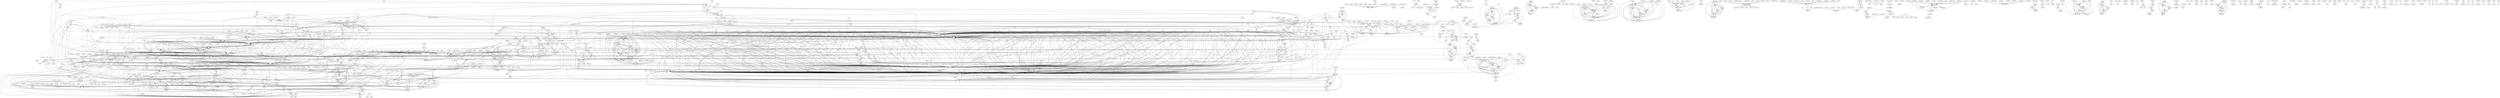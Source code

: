 digraph {
  "dd" -> "tr";
  "pdf270" -> "pdfjam";
  "xsetroot" -> "xrdb";
  "zcmp" -> "xz";
  "zsh" -> "csh";
  "continue" -> "info";
  "xprop" -> "glxinfo";
  "lkbib" -> "lookbib";
  "allec" -> "allneeded";
  "until" -> "login";
  "chkweb" -> "chktex";
  "otftotfm" -> "cfftot1";
  "heap32" -> "vmmap";
  "xcodebuild" -> "xcrun";
  "continue" -> "nice";
  "gjoin" -> "uniq";
  "psselect" -> "psutils";
  "xvinfo" -> "xwininfo";
  "perlthanks5.18" -> "perlport";
  "arlatex" -> "bundledoc";
  "grn" -> "gremlin";
  "javac" -> "javap";
  "bzless" -> "bzdiff";
  "texconfig-sys" -> "mf";
  "malloc_history32" -> "filtercalltree";
  "col" -> "tbl";
  "codesign" -> "codesign_allocate";
  "pushd" -> "echo";
  "fc" -> "false";
  "ppdi" -> "ppdpo";
  "talk" -> "who";
  "jobs" -> "info";
  "read" -> "false";
  "otftotfm" -> "dvips";
  "more" -> "lesskey";
  "psutils" -> "pstops";
  "startx" -> "xinit";
  "mkfontdir" -> "xset";
  "gfind" -> "chmod";
  "niceload" -> "parallel";
  "xvinfo" -> "glxinfo";
  "ResMerger" -> "SplitForks";
  "chpass" -> "login";
  "bind" -> "info";
  "checknr" -> "troff";
  "gtail" -> "head";
  "ed" -> "sed";
  "nop" -> "ccomps";
  "zdiff" -> "diff";
  "gvpack" -> "dot";
  "vmmap32" -> "stringdups";
  "ppdc" -> "ppdmerge";
  "gvmap" -> "sfdp";
  "bind" -> "nice";
  "pktype" -> "gftype";
  "dvipdf" -> "gs";
  "stringdups" -> "DevToolsSecurity";
  "dirs" -> "login";
  "fc-cache" -> "pattern";
  "tiffmedian" -> "tiffcp";
  "ssh-add" -> "ssh";
  "g++-6" -> "as";
  "db_stat" -> "db_archive";
  "stringdups" -> "malloc_history";
  "kcc" -> "kdestroy";
  "alias" -> "login";
  "praudit" -> "auditreduce";
  "bg5conv" -> "cefsconv";
  "db_printlog" -> "db_deadlock";
  "look" -> "sort";
  "lp" -> "lprm";
  "grolbp" -> "troff";
  "montage" -> "ImageMagick";
  "dvitodvi" -> "dviselect";
  "ranlib" -> "make";
  "syscallbysysc.d" -> "truss";
  "xzegrep" -> "lzop";
  "gpg-agent" -> "gpgsm";
  "alias" -> "kill";
  "erb" -> "ruby";
  "nclist" -> "kinit";
  "msgs" -> "more";
  "sftp" -> "add";
  "jot" -> "yes";
  "stapler" -> "codesign";
  "gnutls-serv" -> "cli";
  "zfgrep" -> "gzip";
  "ImageMagick" -> "composite";
  "initdb" -> "pg_ctl";
  "unxz" -> "xzdec";
  "postdrop" -> "sendmail";
  "deweb" -> "perl";
  "snmptable" -> "snmpcmd";
  "cat" -> "zcat";
  "purifyeps" -> "epstopdf";
  "purifyeps" -> "latex";
  "mkfifo" -> "rm";
  "t1asm" -> "t1mac";
  "lacheck" -> "tex";
  "certtool" -> "openssl";
  "db_verify" -> "db_deadlock";
  "varnishtop" -> "varnishd";
  "sftp" -> "ssh";
  "cat" -> "tail";
  "pushd" -> "csh";
  "tiffgt" -> "tiffdump";
  "snmpset" -> "snmpcmd";
  "pf2afm" -> "gs";
  "cef5conv" -> "bg5conv";
  "opendiff" -> "diff";
  "osascript" -> "osalang";
  "printf" -> "builtin";
  "h2ph5.18" -> "perl";
  "pdf90" -> "pdfjam";
  "[" -> "sh";
  "users" -> "finger";
  "musixtex" -> "latex";
  "return" -> "login";
  "else" -> "echo";
  "uuencode" -> "basename";
  "tiffcrop" -> "tiffcp";
  "grog" -> "refer";
  "gtruncate" -> "dd";
  "grm" -> "chattr";
  "texconfig" -> "mf";
  "xwininfo" -> "xvinfo";
  "dvitodvi" -> "latex";
  "xterm" -> "uxterm";
  "gv2gxl" -> "neato";
  "tbl" -> "groff";
  "cefconv" -> "cefsconv";
  "if" -> "kill";
  "else" -> "nice";
  "ps2pdf12" -> "ps2pdfwr";
  "command" -> "echo";
  "unflatten" -> "acyclic";
  "break" -> "info";
  "ttf2afm" -> "afm2pl";
  "xvinfo" -> "xdpyinfo";
  "xxd" -> "patch";
  "pdf180" -> "pdfjam";
  "lzfgrep" -> "zgrep";
  "rs" -> "sort";
  "grealpath" -> "readlink";
  "xminicom" -> "minicom";
  "vi" -> "vimtutor";
  "twm" -> "xdm";
  "drutil" -> "hdiutil";
  "continue" -> "login";
  "tabs" -> "tput";
  "pdflatex" -> "mptopdf";
  "gen_bridge_metadata" -> "python";
  "pal2rgb" -> "tiffinfo";
  "join" -> "awk";
  "shift" -> "false";
  "tree" -> "ls";
  "gftodvi" -> "tex";
  "lookbib" -> "refer";
  "tcsh" -> "newgrp";
  "luatex" -> "lua";
  "xlsclients" -> "xwininfo";
  "lpr" -> "lpq";
  "xfontsel" -> "xfd";
  "leaks" -> "stringdups";
  "xz" -> "xzless";
  "bundledoc" -> "perl";
  "return" -> "csh";
  "jps" -> "jstatd";
  "ascii-xfr" -> "minicom";
  "xinit" -> "startx";
  "db_printlog" -> "db_checkpoint";
  "case" -> "nohup";
  "kill" -> "killall";
  "whereis" -> "man";
  "cpio" -> "tar";
  "pg_restore" -> "pg_dumpall";
  "break" -> "false";
  "jadetex" -> "tex";
  "zsh" -> "tcsh";
  "xcrun" -> "select";
  "done" -> "nohup";
  "gcomm" -> "join";
  "uupick" -> "uucp";
  "pg_dump" -> "pg_dumpall";
  "otftotfm" -> "afm2tfm";
  "builtin" -> "info";
  "shellcheck" -> "bash";
  "snmpvacm" -> "snmpcmd";
  "snfsdefrag" -> "cvmkfile";
  "g++-8" -> "gdb";
  "Xvfb" -> "xwud";
  "gpgtar" -> "gpg";
  "t1ascii" -> "t1asm";
  "malloc_history" -> "stringdups";
  "db_load" -> "db_dump";
  "builtin" -> "nohup";
  "unxz" -> "xzdiff";
  "gvmap" -> "gvpr";
  "ktrace" -> "fs_usage";
  "filtercalltree" -> "malloc_history";
  "ifnames" -> "automake";
  "[" -> "stat";
  "getopts" -> "nice";
  "ncctl" -> "klist";
  "env" -> "sh";
  "install_name_tool" -> "ld";
  "zegrep" -> "ed";
  "leaks32" -> "heap";
  "ncinit" -> "kinit";
  "fsc" -> "scala";
  "pdfjadetex" -> "mf";
  "gvcolor" -> "gvpr";
  "fi" -> "nohup";
  "xzmore" -> "xzless";
  "ulimit" -> "echo";
  "tangle" -> "pc";
  "dvips" -> "tex";
  "parallel" -> "sshpass";
  "top" -> "vm_stat";
  "db_recover" -> "db_dump";
  "Xquartz" -> "xdm";
  "yacc" -> "bison";
  "7zr" -> "gzip";
  "ts" -> "tsget";
  "fc-list" -> "cache";
  "xcodebuild" -> "ibtool";
  "lprm" -> "lpq";
  "dvilj4" -> "xdvi";
  "fs_usage" -> "top";
  "comm" -> "cmp";
  "xfd" -> "xrdb";
  "osadecompile" -> "osalang";
  "whatis" -> "apropos";
  "pwd" -> "cd";
  "tiffcp" -> "tiffsplit";
  "break" -> "nohup";
  "ctags" -> "ex";
  "update_dyld_shared_cache" -> "dyld";
  "syscallbyproc.d" -> "truss";
  "dvipos" -> "pdftex";
  "mktextfm" -> "mktexpk";
  "lzma" -> "xzless";
  "identify" -> "ImageMagick";
  "pr" -> "rs";
  "logout" -> "nice";
  "tiffsplit" -> "tiffcp";
  "eps2eps" -> "ps2epsi";
  "calendar" -> "mail";
  "pdflatex" -> "tex";
  "jstatd" -> "java";
  "rsa" -> "genrsa";
  "lp" -> "lpr";
  "x509" -> "ca";
  "lacheck" -> "latex";
  "allec" -> "dvips";
  "openssl" -> "asn1parse";
  "ps2frag" -> "ghostview";
  "xdm" -> "xinit";
  "odvitype" -> "gftype";
  "gnutls-cli-debug" -> "serv";
  "grog" -> "pic";
  "javadoc" -> "javac";
  "disdvi" -> "dvi2tty";
  "uuname" -> "uucp";
  "startx" -> "Xserver";
  "xdvipdfmx" -> "dvips";
  "biff" -> "sh";
  "ri" -> "rdoc";
  "ranlib" -> "ld";
  "talk" -> "mesg";
  "grodvi" -> "groff";
  "snmptrap" -> "snmpset";
  "autom4te" -> "autoconf";
  "tpic2pdftex" -> "pic";
  "dv2dt" -> "dt2dv";
  "git-receive-pack" -> "pack";
  "xfd" -> "xfontsel";
  "gsdj500" -> "gs";
  "otftotfm" -> "pltotf";
  "zmore" -> "less";
  "test" -> "expr";
  "xev" -> "xdpyinfo";
  "logout" -> "info";
  "man" -> "less";
  "bdftruncate" -> "ucs2any";
  "verify" -> "x509";
  "pdfnup" -> "pdfpun";
  "exit" -> "info";
  "pod2man" -> "man";
  "nop" -> "acyclic";
  "newproc.d" -> "truss";
  "xz" -> "xzdec";
  "wait" -> "info";
  "lzcmp" -> "xz";
  "vmmap32" -> "malloc_history";
  "t1binary" -> "t1asm";
  "synctex" -> "tex";
  "lpstat" -> "lpq";
  "complete" -> "nohup";
  "manpath" -> "less";
  "sccmap" -> "dot";
  "done" -> "echo";
  "xzcmp" -> "zdiff";
  "ofm2opl" -> "tftopl";
  "ls" -> "chmod";
  "export" -> "false";
  "xcodebuild" -> "select";
  "dijkstra" -> "gvpr";
  "post-grohtml" -> "troff";
  "jot" -> "ed";
  "kill" -> "ps";
  "lpr" -> "lpoptions";
  "times" -> "login";
  "GetFileInfo" -> "SetFile";
  "bsdtar" -> "shar";
  "musixtex" -> "pdflatex";
  "xvinfo" -> "xprop";
  "procsystime" -> "truss";
  "arlatex" -> "zip";
  "ovp2ovf" -> "ovf2ovp";
  "mkocp" -> "otp2ocp";
  "java" -> "javac";
  "df" -> "quota";
  "osacompile" -> "osalang";
  "reset" -> "tabs";
  "zegrep" -> "sed";
  "tail" -> "cat";
  "db_upgrade" -> "db_load";
  "xdvi" -> "dvips";
  "zcat" -> "xz";
  "fc-cache" -> "scan";
  "xlsfonts" -> "xfd";
  "perlbug" -> "diff";
  "xfsinfo" -> "xfs";
  "xzdiff" -> "zdiff";
  "texsis" -> "virtex";
  "biff" -> "csh";
  "ls" -> "sort";
  "vmmap" -> "leaks";
  "cancel" -> "lp";
  "afmtodit" -> "grops";
  "unset" -> "echo";
  "ovf2ovp" -> "omega";
  "unlzma" -> "xzless";
  "dvilj2p" -> "dvihp";
  "tiff2bw" -> "tiffinfo";
  "ps2pdf14" -> "gs";
  "xzegrep" -> "xz";
  "epsffit" -> "psutils";
  "[" -> "find";
  "reset" -> "clear";
  "extconv" -> "cefconv";
  "tailspin" -> "fs_usage";
  "db_recover" -> "db_load";
  "asa" -> "f77";
  "gslj" -> "gs";
  "klist" -> "kinit";
  "otfinfo" -> "otftotfm";
  "darwinup" -> "update_dyld_shared_cache";
  "fmtutil" -> "kpsewhich";
  "gunexpand" -> "expand";
  "ipcontroller" -> "ipcluster";
  "getopts" -> "info";
  "zipgrep" -> "egrep";
  "dvipos" -> "tex";
  "export" -> "nohup";
  "nmedit" -> "strip";
  "scdaemon" -> "gpgsm";
  "g++-6" -> "gdb";
  "xmore" -> "xman";
  "db_printlog" -> "db_dump";
  "du" -> "df";
  "bzfgrep" -> "gzip";
  "column" -> "paste";
  "dig" -> "host";
  "gsed" -> "awk";
  "parallel" -> "agent";
  "libtool" -> "redo_prebinding";
  "grolj4" -> "troff";
  "webpmux" -> "gif2webp";
  "bcomps" -> "ccomps";
  "autoupdate" -> "autoconf";
  "cjpeg" -> "wrjpgcom";
  "ctanify" -> "zip";
  "tiffinfo" -> "tiffcp";
  "gupdatedb" -> "xargs";
  "zless" -> "more";
  "uuencode" -> "mail";
  "paste" -> "cut";
  "gpg-agent" -> "gpg";
  "lzmore" -> "xzless";
  "otool" -> "objdump";
  "hpftodit" -> "groff";
  "tiffcp" -> "tiffmedian";
  "refer" -> "lookbib";
  "bzless" -> "more";
  "uncompress" -> "gunzip";
  "cvt" -> "gtf";
  "trace" -> "fs_usage";
  "t1unmac" -> "t1mac";
  "pstops" -> "psutils";
  "dvi2fax" -> "gs";
  "dyldinfo" -> "nm";
  "webpinfo" -> "webpmux";
  "tabs" -> "unexpand";
  "screen" -> "tic";
  "ssh-copy-id" -> "ssh";
  "pre-grohtml" -> "psbb";
  "find" -> "which";
  "dsh" -> "rsh";
  "xlsclients" -> "xprop";
  "export" -> "kill";
  "heap" -> "stringdups";
  "xdpr" -> "lp";
  "gvpr" -> "awk";
  "apt" -> "javac";
  "t1binary" -> "t1mac";
  "bzless" -> "bzgrep";
  "c_rehash" -> "openssl";
  "jsadebugd" -> "jinfo";
  "cwebp" -> "gif2webp";
  "ptardiff" -> "tar";
  "xmodmap" -> "xev";
  "xauth" -> "startx";
  "db_dump" -> "db_deadlock";
  "bzdiff" -> "cmp";
  "dscacheutil" -> "dsmemberutil";
  "showfont" -> "xlsfonts";
  "xinput" -> "xrandr";
  "colrm" -> "cut";
  "lzmore" -> "xz";
  "dvipdfm" -> "extractbb";
  "psutils" -> "epsffit";
  "opl2ofm" -> "pltotf";
  "xdvi" -> "ps2pk";
  "bzmore" -> "more";
  "xzdiff" -> "cmp";
  "ppm2tiff" -> "tiffmedian";
  "zipinfo" -> "ls";
  "t1mac" -> "t1binary";
  "xed" -> "xcrun";
  "gsftopk" -> "gftopk";
  "lam" -> "paste";
  "ctags" -> "yacc";
  "pre-grohtml" -> "afmtodit";
  "ktrace" -> "trace";
  "seq" -> "printf";
  "dvilj6" -> "dvicopy";
  "sum" -> "md5";
  "lpstat" -> "lprm";
  "ar" -> "ld";
  "etex" -> "mf";
  "pkgbuild" -> "xcodebuild";
  "db_load" -> "db_deadlock";
  "pkfix-helper" -> "dvips";
  "eval" -> "kill";
  "view" -> "vimtutor";
  "stringdups32" -> "DevToolsSecurity";
  "chsh" -> "passwd";
  "grodvi" -> "troff";
  "tiffcp" -> "tiffcmp";
  "rview" -> "vimtutor";
  "pg_restore" -> "psql";
  "rsa" -> "dsa";
  "xfs" -> "xfsinfo";
  "kpsewhich" -> "mktexlsr";
  "who" -> "mesg";
  "kgetcred" -> "klist";
  "bg" -> "echo";
  "lzdiff" -> "diff";
  "psutils" -> "psbook";
  "latency" -> "top";
  "fc-cat" -> "list";
  "lua" -> "luac";
  "jdb" -> "javap";
  "grops" -> "pfbtops";
  "m-tx" -> "prepmx";
  "xsubpp5.18" -> "perlxs";
  "gsed" -> "grep";
  "gv2gxl" -> "dot";
  "osadecompile" -> "osascript";
  "lzless" -> "xz";
  "latex" -> "pdftex";
  "nop" -> "sccmap";
  "bzgrep" -> "sed";
  "otangle" -> "pxp";
  "t1disasm" -> "t1mac";
  "xhost" -> "xdm";
  "mdimport32" -> "mdfind";
  "zipnote" -> "unzip";
  "scalac" -> "fsc";
  "dt2dv" -> "dv2dt";
  "autoheader" -> "autoreconf";
  "fi" -> "info";
  "case" -> "false";
  "editres" -> "xrdb";
  "lookbib" -> "lkbib";
  "xdpr" -> "X";
  "complete" -> "kill";
  "leaks" -> "heap";
  "dvips" -> "mf";
  "javadoc" -> "jdb";
  "hexdump" -> "gdb";
  "export" -> "login";
  "pwhich" -> "which";
  "lzma" -> "xzdec";
  "mail" -> "vacation";
  "segedit" -> "lipo";
  "db_deadlock" -> "db_checkpoint";
  "mkfontscale" -> "ttmkfdir";
  "type" -> "kill";
  "finger" -> "chpass";
  "zgrep" -> "ed";
  "if" -> "echo";
  "users" -> "who";
  "pktogf" -> "gftopk";
  "atrm" -> "nice";
  "pmx2pdf" -> "scor2prt";
  "sort" -> "uniq";
  "createdb" -> "dropdb";
  "malloc_history32" -> "heap";
  "xdvipdfmx" -> "extractbb";
  "bsdtar" -> "bzip2";
  "autossh" -> "add";
  "install" -> "mv";
  "snmptest" -> "snmpget";
  "esac" -> "kill";
  "lp" -> "cancel";
  "atrm" -> "sh";
  "t1mac" -> "t1disasm";
  "kill.d" -> "truss";
  "pydoc2.7" -> "python";
  "ipcrm" -> "ipcs";
  "hash" -> "nice";
  "isympy" -> "python";
  "mkfontscale" -> "xset";
  "stream" -> "ImageMagick";
  "host" -> "dig";
  "genrsa" -> "gendsa";
  "db_archive" -> "db_deadlock";
  "ul" -> "nroff";
  "pkfix-helper" -> "tex";
  "epstopdf" -> "pdfcrop";
  "groffer" -> "troff";
  "memory_pressure" -> "vm_stat";
  "ImageMagick" -> "convert";
  "nslookup" -> "dig";
  "xzfgrep" -> "grep";
  "lpr" -> "cancel";
  "tabs" -> "expand";
  "xcodebuild" -> "xed";
  "ca" -> "req";
  "source" -> "false";
  "texsis" -> "tex";
  "pod2man5.18" -> "perlpod";
  "xzdiff" -> "gzip";
  "lzegrep" -> "xz";
  "xzcat" -> "gzip";
  "do" -> "login";
  "lzgrep" -> "lzop";
  "ttftotype42" -> "cfftot1";
  "env_parallel" -> "csh";
  "acyclic" -> "gvpr";
  "t1mac" -> "t1asm";
  "pkill" -> "killall";
  "parset" -> "parallel";
  "xzcmp" -> "gzip";
  "execsnoop" -> "truss";
  "reset" -> "stty";
  "shift" -> "kill";
  "dirs" -> "echo";
  "tangle" -> "pxp";
  "db_archive" -> "db_printlog";
  "popd" -> "kill";
  "Xquartz" -> "syslog";
  "ppm2tiff" -> "tiffcp";
  "for" -> "login";
  "ca" -> "pl";
  "trap" -> "echo";
  "ulimit" -> "false";
  "ssh-keygen" -> "ssh";
  "pic" -> "tex";
  "fc-query" -> "scan";
  "segedit" -> "ld";
  "if" -> "nohup";
  "bzgrep" -> "ed";
  "shift" -> "info";
  "dvicopy" -> "dvitype";
  "keytool" -> "jar";
  "pdflatex" -> "etex";
  "isympy" -> "ipython";
  "dropdb" -> "createdb";
  "troff" -> "groff";
  "ssh" -> "add";
  "mmafm" -> "mmpfb";
  "unpack200" -> "jar";
  "postmulti" -> "postfix";
  "pdflatex" -> "latex";
  "csh" -> "emacs";
  "ld" -> "as";
  "zsh" -> "ksh";
  "ldapsearch" -> "ldapmodrdn";
  "biff" -> "mail";
  "acyclic" -> "sccmap";
  "unset" -> "login";
  "t1disasm" -> "t1asm";
  "lpstat" -> "cancel";
  "bg" -> "info";
  "trace" -> "sc_usage";
  "sccmap" -> "gc";
  "getopts" -> "false";
  "dirs" -> "csh";
  "read" -> "nohup";
  "zipnote" -> "zip";
  "gcov-tool-6" -> "gcov";
  "dsaparam" -> "genrsa";
  "vimtutor" -> "vim";
  "ifnames" -> "autoheader";
  "mft" -> "mf";
  "gvpack" -> "neato";
  "vptovf" -> "tftopl";
  "pwd" -> "csh";
  "clang++" -> "ld";
  "siege.config" -> "_PROGRAM";
  "db_verify" -> "db_dump";
  "fc-cat" -> "match";
  "clang++" -> "as";
  "purifyeps" -> "pstoedit";
  "t1binary" -> "t1unmac";
  "xhost" -> "Xserver";
  "bg" -> "kill";
  "kpsewhich" -> "mktexmf";
  "snmpvacm" -> "snmpusm";
  "comm" -> "sort";
  "otangle" -> "pc";
  "install" -> "chgrp";
  "zcat" -> "bzip2";
  "nroff" -> "groff";
  "fc-cat" -> "query";
  "chflags" -> "ls";
  "apropos" -> "whatis";
  "libtool" -> "make";
  "zmore" -> "more";
  "ranlib" -> "otool";
  "sftp" -> "scp";
  "gvpack" -> "twopi";
  "printenv" -> "sh";
  "x509" -> "req";
  "suspend" -> "login";
  "csh" -> "su";
  "pythonw2.7" -> "python";
  "umask" -> "false";
  "find" -> "chflags";
  "whereis" -> "locate";
  "exec" -> "nice";
  "bzfgrep" -> "ex";
  "uncompress" -> "gzexe";
  "dvitodvi" -> "tex";
  "jarsigner" -> "keytool";
  "column" -> "colrm";
  "dsa" -> "dsaparam";
  "java" -> "javah";
  "dvisvgm" -> "grodvi";
  "time" -> "csh";
  "tex2xindy" -> "xindy";
  "wait" -> "kill";
  "rsa" -> "gendsa";
  "kcc" -> "kinit";
  "gzip" -> "bzip2";
  "ld" -> "nm";
  "if" -> "csh";
  "eplain" -> "tex";
  "do" -> "nohup";
  "type" -> "nice";
  "bg" -> "nohup";
  "xfd" -> "list";
  "jarsigner" -> "jar";
  "gpgconf" -> "scdaemon";
  "zegrep" -> "gzip";
  "nslookup" -> "host";
  "ca" -> "x509";
  "xauth" -> "xdm";
  "dsexport" -> "dscl";
  "snmpstatus" -> "snmpcmd";
  "getopts" -> "login";
  "jot" -> "expand";
  "xzegrep" -> "zgrep";
  "fc-query" -> "cat";
  "xzgrep" -> "xz";
  "xset" -> "xmodmap";
  "xzcat" -> "xzmore";
  "dropuser" -> "createuser";
  "setxkbmap" -> "xkbcomp";
  "xzgrep" -> "gzip";
  "ld" -> "otool";
  "7za" -> "gzip";
  "colrm" -> "paste";
  "zsh" -> "zshbuiltins";
  "dviconcat" -> "latex";
  "dvipos" -> "texexec";
  "db_verify" -> "db_checkpoint";
  "mktexpk" -> "mktexmf";
  "xsetroot" -> "xset";
  "gpgconf" -> "gpgsm";
  "parcat" -> "parallel";
  "awk" -> "sed";
  "stringdups" -> "vmmap";
  "db_deadlock" -> "db_archive";
  "nc" -> "cat";
  "bg5conv" -> "cef5conv";
  "xinit" -> "xterm";
  "koi8rxterm" -> "uxterm";
  "gdbm_load" -> "gdbm_dump";
  "env_parallel" -> "dash";
  "gdirname" -> "readlink";
  "lprm" -> "lpstat";
  "afm2tfm" -> "vptovf";
  "gvgen" -> "acyclic";
  "gcore" -> "lldb";
  "ssh-keygen" -> "agent";
  "mf-nowin" -> "mft";
  "psutils" -> "psnup";
  "texconfig" -> "vi";
  "raw2tiff" -> "tiffinfo";
  "fs_usage" -> "latency";
  "unset" -> "info";
  "gpg" -> "gpgsm";
  "eval" -> "nice";
  "ncctl" -> "kdestroy";
  "ofm2opl" -> "pltotf";
  "mkfontdir" -> "xfs";
  "cd" -> "nice";
  "parallel" -> "ssh";
  "suspend" -> "kill";
  "ditto" -> "zip";
  "texconfig-sys" -> "vi";
  "dvipdfmx" -> "extractbb";
  "ImageMagick" -> "conjure";
  "ctags" -> "cc";
  "edgepaint" -> "dot";
  "Xquartz" -> "Xserver";
  "headerdoc2html" -> "gatherheaderdoc";
  "qtdefaults" -> "defaults";
  "pdfjadetex" -> "jadetex";
  "xdpr" -> "xwud";
  "else" -> "login";
  "pdfjam-pocketmod" -> "pdfjam";
  "pslatex" -> "latex";
  "autoscan" -> "autoheader";
  "expr" -> "test";
  "trap" -> "nohup";
  "xterm" -> "resize";
  "snmptest" -> "snmpcmd";
  "locale" -> "localedef";
  "ttf2pk" -> "afm2tfm";
  "egrep" -> "sed";
  "test" -> "stat";
  "xdm" -> "xrdb";
  "from" -> "biff";
  "echo" -> "sh";
  "raw2tiff" -> "pal2rgb";
  "xzcmp" -> "bzip2";
  "bg5conv" -> "cefconv";
  "vmmap" -> "heap";
  "pkill" -> "kill";
  "ppdmerge" -> "ppdpo";
  "mailx" -> "newaliases";
  "jot" -> "rs";
  "lam" -> "pr";
  "zsh" -> "bash";
  "gsed" -> "ed";
  "do" -> "false";
  "kdestroy" -> "kinit";
  "gvpack" -> "ccomps";
  "suspend" -> "nohup";
  "mf" -> "gftodvi";
  "gtf" -> "cvt";
  "plockstat" -> "dtrace";
  "cfftot1" -> "t1ascii";
  "Xnest" -> "Xserver";
  "gvcolor" -> "gc";
  "db_load" -> "db_archive";
  "pdfpun" -> "pdfjam";
  "nohup" -> "csh";
  "ofm2opl" -> "opl2ofm";
  "c89" -> "ar";
  "pr" -> "more";
  "xzmore" -> "xz";
  "hpftodit" -> "groff_diff";
  "login" -> "passwd";
  "xwininfo" -> "glxinfo";
  "tiffsplit" -> "tiffinfo";
  "tiffcrop" -> "tiffcmp";
  "webpmux" -> "dwebp";
  "umask" -> "nice";
  "exec" -> "false";
  "man" -> "whatis";
  "pod2man" -> "perlpod";
  "rumakeindex" -> "sed";
  "dt2dv" -> "dvitype";
  "type" -> "nohup";
  "gpgconf" -> "gpg";
  "bzmore" -> "bzip2";
  "groffer" -> "groff";
  "zprint" -> "lsmp";
  "col" -> "colcrt";
  "dsaparam" -> "dsa";
  "logout" -> "false";
  "cjpeg" -> "jpegtran";
  "atq" -> "nice";
  "pdfjoin" -> "pdfjam";
  "wrjpgcom" -> "cjpeg";
  "ed" -> "sh";
  "hpftodit" -> "grolj4";
  "autom4te" -> "autoreconf";
  "xsubpp" -> "perlxs";
  "kpsepath" -> "kpsewhich";
  "t1unmac" -> "t1binary";
  "autoupdate" -> "autoupdate";
  "shift" -> "login";
  "dvilj4l" -> "gs";
  "manpath" -> "apropos";
  "trap" -> "false";
  "leaks" -> "malloc_history";
  "lpq" -> "lpr";
  "mib2c" -> "snmpcmd";
  "texlua" -> "omega";
  "hexdump" -> "od";
  "xclipboard" -> "xterm";
  "pg_ctl" -> "postgres";
  "db_checkpoint" -> "db_dump";
  "lorder" -> "ld";
  "pg_ctl" -> "initdb";
  "pdftosrc" -> "pdftex";
  "s2p5.18" -> "perl";
  "rs" -> "jot";
  "mogrify" -> "ImageMagick";
  "sed" -> "grep";
  "latex2man" -> "groff";
  "appres" -> "listres";
  "readonly" -> "login";
  "vftovp" -> "vptovf";
  "cd" -> "csh";
  "uxterm" -> "koi8rxterm";
  "security" -> "leaks";
  "ksh" -> "cat";
  "compress" -> "zcat";
  "xattr" -> "ls";
  "zdiff" -> "xz";
  "pdflatex" -> "mf";
  "ktrace" -> "ktfile";
  "pdf2dsc" -> "gs";
  "pdftex" -> "tex";
  "curl-config" -> "curl";
  "xinit" -> "Xserver";
  "etex" -> "tex";
  "startx" -> "Xquartz";
  "tiffmedian" -> "tiffcmp";
  "ps" -> "w";
  "pod2usage5.18" -> "pod2text";
  "darwinup" -> "ditto";
  "crl2pkcs7" -> "pkcs7";
  "ldapdelete" -> "ldapmodify";
  "fg" -> "echo";
  "echo" -> "builtin";
  "dsimport" -> "dsexport";
  "cksum" -> "md5";
  "netstat" -> "nfsstat";
  "builtin" -> "echo";
  "dsa" -> "rsa";
  "psed5.18" -> "perl";
  "zsh" -> "sh";
  "sem" -> "parallel";
  "lzless" -> "zless";
  "texconfig" -> "tex";
  "cwebp" -> "dwebp";
  "g++-6" -> "cpp";
  "msgs" -> "mail";
  "cef5conv" -> "extconv";
  "lessecho" -> "less";
  "tiffdither" -> "tiff2bw";
  "graphml2gv" -> "dot";
  "suspend" -> "csh";
  "gdbm_load" -> "gdbmtool";
  "locate" -> "find";
  "ulimit" -> "nohup";
  "pg_standby" -> "pg_archivecleanup";
  "glocate" -> "updatedb";
  "db_stat" -> "db_checkpoint";
  "t1disasm" -> "t1binary";
  "xdpyinfo" -> "xdriinfo";
  "cd" -> "login";
  "trap" -> "info";
  "pic" -> "troff";
  "id" -> "who";
  "gsort" -> "shuf";
  "dirs" -> "info";
  "otp2ocp" -> "mkocp";
  "snmpbulkwalk" -> "snmpcmd";
  "db_archive" -> "db_load";
  "latexmk" -> "bibtex";
  "t1reencode" -> "dvips";
  "javap" -> "javadoc";
  "ld" -> "lipo";
  "jstatd" -> "jps";
  "mdimport" -> "mdls";
  "strings" -> "od";
  "gjoin" -> "comm";
  "gcov-8" -> "gcc";
  "fgrep" -> "ex";
  "wrjpgcom" -> "djpeg";
  "logname" -> "whoami";
  "gusers" -> "who";
  "xset" -> "xsetroot";
  "cp" -> "rcp";
  "break" -> "echo";
  "parallel" -> "find";
  "umask" -> "info";
  "ovp2ovf" -> "vftovp";
  "gcov-6" -> "gcc";
  "xprop" -> "xdpyinfo";
  "odvicopy" -> "dviselect";
  "postgres" -> "pg_ctl";
  "chkweb" -> "deweb";
  "perlthanks" -> "perldiag";
  "rs" -> "pr";
  "egrep" -> "gzip";
  "elif" -> "echo";
  "fc" -> "info";
  "uuconv" -> "info";
  "then" -> "nohup";
  "umask" -> "nohup";
  "bg5conv" -> "extconv";
  "umask" -> "csh";
  "javah" -> "javap";
  "seq" -> "jot";
  "7za" -> "7z";
  "ed" -> "vi";
  "varnishsizes" -> "varnishd";
  "Xorg" -> "xvidtune";
  "cefconv" -> "sjisconv";
  "mdimport32" -> "mdutil";
  "db_verify" -> "db_archive";
  "convert" -> "ImageMagick";
  "case" -> "nice";
  "zdiff" -> "cmp";
  "tiffcmp" -> "tiffmedian";
  "mklocale" -> "colldef";
  "pktype" -> "dvitype";
  "mkfontdir" -> "mkfontscale";
  "gpgconf" -> "agent";
  "pg_dump" -> "psql";
  "xwininfo" -> "xprop";
  "fg" -> "csh";
  "unalias" -> "csh";
  "ippfind" -> "ipptool";
  "wait" -> "csh";
  "bzfgrep" -> "ed";
  "javah" -> "javac";
  "bcomps" -> "sccmap";
  "irb" -> "ruby";
  "telnet" -> "rsh";
  "lpr" -> "lp";
  "leaks" -> "vmmap";
  "php-config" -> "php";
  "tiff2pdf" -> "tiff2ps";
  "return" -> "kill";
  "tput" -> "tabs";
  "t1lint" -> "t1disasm";
  "xdpr" -> "xwd";
  "scaladoc" -> "fsc";
  "tcsh" -> "emacs";
  "popd" -> "false";
  "nc" -> "ssh";
  "chfn" -> "login";
  "else" -> "false";
  "lpr" -> "lprm";
  "grep" -> "ex";
  "fi" -> "nice";
  "grep" -> "ed";
  "uxterm" -> "xterm";
  "ssh" -> "keygen";
  "write" -> "mesg";
  "xsubpp" -> "perlxstut";
  "prune" -> "gvpr";
  "djpeg" -> "cjpeg";
  "snmptranslate" -> "snmpcmd";
  "readonly" -> "info";
  "openssl" -> "dgst";
  "fwkpfv" -> "fwkdp";
  "fontinst" -> "tex";
  "acyclic" -> "gvcolor";
  "musixtex" -> "musixflx";
  "MagickCore-config" -> "ImageMagick";
  "rmid" -> "rmic";
  "SetFile" -> "GetFileInfo";
  "nl" -> "pr";
  "cefconv" -> "extconv";
  "tiff2ps" -> "tiffcp";
  "rebase" -> "ld";
  "suspend" -> "info";
  "ps2frag" -> "dvips";
  "SplitForks" -> "FixupResourceForks";
  "7zr" -> "7z";
  "wall" -> "talk";
  "unxz" -> "xzless";
  "fold" -> "fmt";
  "jobs" -> "login";
  "zless" -> "compress";
  "dvips" -> "lpr";
  "djpeg" -> "rdjpgcom";
  "uuconv" -> "cu";
  "indxbib" -> "lkbib";
  "if" -> "false";
  "lzcmp" -> "zdiff";
  "bind" -> "echo";
  "dirname" -> "csh";
  "xz" -> "gzip";
  "snmpcmd" -> "snmpgetnext";
  "ncctl" -> "kswitch";
  "musixtex" -> "dvipdfm";
  "jpegtran" -> "rdjpgcom";
  "db_load" -> "db_checkpoint";
  "emacs" -> "xrdb";
  "xdm" -> "sessreg";
  "autoconf" -> "automake";
  "xzegrep" -> "gzip";
  "xdvi" -> "gsftopk";
  "perlbug5.18" -> "perl";
  "grog" -> "tbl";
  "acyclic" -> "ccomps";
  "sftp" -> "ls";
  "pv" -> "dialog";
  "test" -> "builtin";
  "malloc_history32" -> "stringdups";
  "kpsewhich" -> "mktexpk";
  "ssh" -> "keyscan";
  "xset" -> "xinput";
  "xinput" -> "xset";
  "unflatten" -> "tred";
  "xargs" -> "echo";
  "g++-8" -> "cpp";
  "lzdiff" -> "zdiff";
  "bzegrep" -> "ex";
  "gusers" -> "getent";
  "post-grohtml" -> "groff";
  "cefsconv" -> "cef5conv";
  "source" -> "nohup";
  "ldapmodrdn" -> "ldapadd";
  "lzma" -> "xzdiff";
  "tiffcmp" -> "pal2rgb";
  "xz" -> "xzmore";
  "latency" -> "sc_usage";
  "xz" -> "xzgrep";
  "uncompress" -> "gzip";
  "for" -> "echo";
  "desdp" -> "sdp";
  "vis" -> "unvis";
  "ofm2opl" -> "omega";
  "dwebp" -> "gif2webp";
  "dsexport" -> "dsimport";
  "esac" -> "info";
  "watchgnupg" -> "gpgsm";
  "ResMerger" -> "RezWack";
  "vptovf" -> "pltotf";
  "xindy" -> "texindy";
  "lam" -> "join";
  "pgrep" -> "ps";
  "for" -> "nice";
  "vimdiff" -> "vim";
  "screen" -> "captoinfo";
  "cc" -> "as";
  "export" -> "echo";
  "w" -> "finger";
  "xzless" -> "zless";
  "security" -> "certtool";
  "piconv" -> "iconv";
  "lpq" -> "cancel";
  "tfmtodit" -> "grodvi";
  "telnet" -> "rlogin";
  "dtruss" -> "truss";
  "texlua" -> "pdftex";
  "zfgrep" -> "sed";
  "fi" -> "csh";
  "type" -> "false";
  "exec" -> "nohup";
  "xed" -> "select";
  "logout" -> "csh";
  "dvitype" -> "pktype";
  "ldapdelete" -> "ldapadd";
  "zgrep" -> "gzip";
  "mktexfmt" -> "kpsewhich";
  "nclist" -> "kdestroy";
  "colcrt" -> "ul";
  "fc-scan" -> "query";
  "grep" -> "gzip";
  "acyclic" -> "gc";
  "openssl" -> "crl";
  "cat" -> "sh";
  "last" -> "lastcomm";
  "wait" -> "nohup";
  "pdfbook" -> "pdfjam";
  "siege2csv" -> "siege2csv";
  "pmx2pdf" -> "pdflatex";
  "comm" -> "diff";
  "dvihp" -> "dvilj4";
  "autoheader" -> "autoheader";
  "cat" -> "head";
  "otp2ocp" -> "omega";
  "hash" -> "login";
  "showfont" -> "fstobdf";
  "who" -> "users";
  "rdjpgcom" -> "cjpeg";
  "perlbug5.18" -> "perldiag";
  "ipcontroller" -> "ipengine";
  "postmap" -> "postalias";
  "showfont" -> "xfs";
  "read" -> "nice";
  "pkgbuild" -> "productbuild";
  "pod2man5.18" -> "podchecker";
  "rdjpgcom" -> "wrjpgcom";
  "c99" -> "c89";
  "bind" -> "nohup";
  "env_parallel" -> "parallel";
  "uudecode" -> "uucp";
  "xzfgrep" -> "zgrep";
  "tcsh" -> "stty";
  "sjisconv" -> "bg5conv";
  "dvilj4l" -> "dvicopy";
  "perlthanks" -> "perldebug";
  "cjpeg" -> "rdjpgcom";
  "xwininfo" -> "xdriinfo";
  "vftovp" -> "pltotf";
  "suspend" -> "nice";
  "greadlink" -> "realpath";
  "scala" -> "scalap";
  "zip" -> "tar";
  "find" -> "cvs";
  "jobs" -> "nohup";
  "xzgrep" -> "zgrep";
  "lp" -> "lpoptions";
  "zegrep" -> "ex";
  "djpeg" -> "wrjpgcom";
  "unlzma" -> "xzdiff";
  "dijkstra" -> "gvcolor";
  "mailx" -> "fmt";
  "xfs" -> "fslsfonts";
  "xfsinfo" -> "fslsfonts";
  "xdpr" -> "lpr";
  "exec" -> "csh";
  "read" -> "echo";
  "scor2prt" -> "pmx";
  "gftype" -> "dvitype";
  "set" -> "login";
  "gvgen" -> "sccmap";
  "darwinup" -> "tar";
  "heap" -> "vmmap";
  "lorder" -> "ar";
  "xset" -> "xrdb";
  "ImageMagick" -> "identify";
  "dvips" -> "latex";
  "snfsdefrag" -> "cvcp";
  "db_recover" -> "db_archive";
  "newgrp" -> "login";
  "for" -> "false";
  "scala" -> "scalac";
  "look" -> "grep";
  "scalac" -> "scalap";
  "source" -> "echo";
  "perlthanks5.18" -> "perldiag";
  "wrjpgcom" -> "jpegtran";
  "tpic2pdftex" -> "awk";
  "xinit" -> "Xquartz";
  "mktexpk" -> "mktextfm";
  "parset" -> "bash";
  "gv2gml" -> "dot";
  "db_deadlock" -> "db_printlog";
  "usbkdp" -> "fwkdp";
  "do" -> "info";
  "exec" -> "echo";
  "post-grohtml" -> "psbb";
  "sql" -> "psql";
  "ldapmodify" -> "ldapmodrdn";
  "sjisconv" -> "cef5conv";
  "thumbpdf" -> "pdftex";
  "readonly" -> "nice";
  "dvipos" -> "dvitype";
  "gvpack" -> "gvpr";
  "7zr" -> "bzip2";
  "ditto" -> "cpio";
  "ttf2afm" -> "afm2tfm";
  "read" -> "kill";
  "jstatd" -> "jstat";
  "ccomps" -> "gvpr";
  "logout" -> "echo";
  "type" -> "echo";
  "grm" -> "shred";
  "talk" -> "wall";
  "rmdir" -> "rm";
  "scalac" -> "scaladoc";
  "lzless" -> "less";
  "mesg" -> "wall";
  "xzcmp" -> "diff";
  "bundledoc" -> "gzip";
  "nohup" -> "builtin";
  "realpath" -> "readlink";
  "mmroff" -> "troff";
  "ctie" -> "tie";
  "gendsa" -> "genrsa";
  "odvicopy" -> "dvitype";
  "mf-nowin" -> "tftopl";
  "scp" -> "sftp";
  "stringdups32" -> "malloc_history";
  "gvpr" -> "dot";
  "whatis" -> "man";
  "libtool" -> "ar";
  "grops" -> "afmtodit";
  "gcov-tool-6" -> "gcc";
  "ImageMagick" -> "compare";
  "fs_usage" -> "dyld";
  "leaks32" -> "malloc_history";
  "ksh" -> "emacs";
  "epstopdf" -> "gs";
  "extconv" -> "cef5conv";
  "bg" -> "false";
  "dvisvgm" -> "mktexmf";
  "zmore" -> "compress";
  "lzmore" -> "zmore";
  "xsubpp5.18" -> "perl";
  "jstat" -> "jps";
  "repstopdf" -> "pdfcrop";
  "dvipdfm" -> "grodvi";
  "lkbib" -> "refer";
  "rubibtex" -> "sed";
  "nop" -> "tred";
  "perlthanks5.18" -> "perltrap";
  "tail" -> "sed";
  "t1disasm" -> "t1unmac";
  "tiffinfo" -> "tiffmedian";
  "grotty" -> "troff";
  "dvilj6" -> "dvips";
  "for" -> "nohup";
  "weave" -> "tangle";
  "gftopk" -> "pktype";
  "latex2man" -> "makeinfo";
  "read" -> "csh";
  "uname" -> "sw_vers";
  "scalac" -> "scala";
  "jstatd" -> "rmiregistry";
  "done" -> "nice";
  "pg_restore" -> "pg_dump";
  "xzmore" -> "more";
  "ul" -> "man";
  "manpath" -> "whatis";
  "stringdups32" -> "leaks";
  "dvilj" -> "dvips";
  "ptar5.18" -> "tar";
  "if" -> "login";
  "csplit" -> "split";
  "psbook" -> "psutils";
  "jsadebugd" -> "jps";
  "fi" -> "false";
  "gcc-8" -> "as";
  "lzma" -> "xzgrep";
  "heap" -> "leaks";
  "jstat" -> "jstatd";
  "sdef" -> "sdp";
  "bzless" -> "less";
  "ccomps" -> "dot";
  "uname" -> "hostname";
  "xzfgrep" -> "lzop";
  "gfortran-8" -> "as";
  "leaks32" -> "stringdups";
  "zdiff" -> "gzip";
  "scp" -> "agent";
  "perlbug" -> "perltrap";
  "agentxtrap" -> "snmpset";
  "g++-6" -> "gcov";
  "lzfgrep" -> "bzip2";
  "done" -> "false";
  "tcsh" -> "ls";
  "autoupdate" -> "autoheader";
  "t1ascii" -> "t1mac";
  "ovp2ovf" -> "pltotf";
  "db_stat" -> "db_load";
  "tar" -> "pax";
  "dvilj" -> "xdvi";
  "wait" -> "false";
  "read" -> "login";
  "acyclic" -> "dot";
  "sjisconv" -> "extconv";
  "complete" -> "false";
  "gzcat" -> "bzip2";
  "gpg" -> "gpgv";
  "set" -> "info";
  "unlink" -> "rmdir";
  "csplit" -> "sed";
  "csgather" -> "csdiagnose";
  "compress" -> "zmore";
  "bzdiff" -> "diff";
  "zdiff" -> "bzip2";
  "popd" -> "nice";
  "readlink" -> "file";
  "patch" -> "ed";
  "c99" -> "cc";
  "ps2pdf14" -> "ps2pdfwr";
  "pwhich5.18" -> "which";
  "ppdi" -> "ppdc";
  "gsftopk" -> "xdvi";
  "tred" -> "dot";
  "trace" -> "latency";
  "pkcs8" -> "genrsa";
  "mkdir" -> "rmdir";
  "done" -> "info";
  "nroff" -> "troff";
  "gxl2gv" -> "neato";
  "amstex" -> "latex";
  "break" -> "login";
  "popd" -> "echo";
  "parallel" -> "rsync";
  "nroff" -> "grotty";
  "dvitodvi" -> "dvibook";
  "autoscan" -> "autoreconf";
  "exit" -> "false";
  "ca" -> "spkac";
  "dvipdfm" -> "tex";
  "gpg" -> "agent";
  "pdftosrc" -> "xpdf";
  "mf" -> "tftopl";
  "ifnames" -> "autoconf";
  "jmap" -> "jps";
  "lzcmp" -> "bzip2";
  "lzdiff" -> "cmp";
  "javah" -> "java";
  "uudecode" -> "mail";
  "bombardment" -> "siege";
  "mdls" -> "mdutil";
  "jsadebugd" -> "rmiregistry";
  "javac" -> "jar";
  "gzcat" -> "xz";
  "gunzip" -> "bzip2";
  "crl" -> "crl2pkcs7";
  "musixtex" -> "etex";
  "dsmemberutil" -> "dscacheutil";
  "pdfnup" -> "pdfjam";
  "kill" -> "sh";
  "continue" -> "false";
  "syslog" -> "logger";
  "esac" -> "csh";
  "xlsfonts" -> "xset";
  "finger" -> "w";
  "install" -> "chmod";
  "opl2ofm" -> "tftopl";
  "mkofm" -> "mktextfm";
  "ssh" -> "scp";
  "set" -> "nice";
  "pwd" -> "sh";
  "builtin" -> "login";
  "hmac256" -> "sha256sum";
  "heap32" -> "leaks";
  "osadecompile" -> "osacompile";
  "hash" -> "csh";
  "deweb" -> "lacheck";
  "mktexmf" -> "mktextfm";
  "patch" -> "diff";
  "case" -> "kill";
  "ssh-agent" -> "ssh";
  "xdpyinfo" -> "xrandr";
  "runscript" -> "minicom";
  "scalap" -> "scala";
  "done" -> "kill";
  "scalap" -> "scalac";
  "uptime" -> "w";
  "gc" -> "wc";
  "arlatex" -> "tar";
  "luac" -> "lua";
  "javadoc" -> "javap";
  "perlbug5.18" -> "perltrap";
  "stat" -> "file";
  "Xorg" -> "xdm";
  "xwininfo" -> "xdpyinfo";
  "pfbtopfa" -> "gs";
  "dirs" -> "nohup";
  "pg_archivecleanup" -> "pg_standby";
  "includeres" -> "psutils";
  "ccomps" -> "tred";
  "dvilj4" -> "gs";
  "db_checkpoint" -> "db_archive";
  "t1mac" -> "t1ascii";
  "cut" -> "colrm";
  "fg" -> "kill";
  "afm2tfm" -> "dvips";
  "javap" -> "javah";
  "x509" -> "verify";
  "jstat" -> "java";
  "lkbib" -> "indxbib";
  "fc-match" -> "list";
  "opendiff" -> "diff3";
  "tex2xindy" -> "texindy";
  "ldapadd" -> "ldapmodrdn";
  "ldapmodify" -> "ldapadd";
  "tiff2bw" -> "tiffcp";
  "fmt" -> "fold";
  "refer" -> "lkbib";
  "mcxquery" -> "dscl";
  "snmpnetstat" -> "iostat";
  "autoheader" -> "automake";
  "t1disasm" -> "t1ascii";
  "pmxab" -> "pmx2pdf";
  "allcm" -> "allneeded";
  "else" -> "nohup";
  "dig" -> "delv";
  "ncdestroy" -> "kswitch";
  "gpg-agent" -> "scdaemon";
  "ppdpo" -> "ppdc";
  "readonly" -> "csh";
  "lpoptions" -> "lprm";
  "vptovf" -> "vftovp";
  "niceload" -> "uptime";
  "history" -> "echo";
  "autoupdate" -> "autoreconf";
  "purifyeps" -> "mpost";
  "dvipos" -> "dvips";
  "cc" -> "ld";
  "eval" -> "info";
  "logname" -> "who";
  "x509" -> "gendsa";
  "pkfix-helper" -> "gs";
  "cups" -> "cancel";
  "pushd" -> "kill";
  "unalias" -> "nice";
  "dirs" -> "false";
  "klist" -> "kdestroy";
  "zcat" -> "compress";
  "gvgen" -> "gc";
  "grodvi" -> "tfmtodit";
  "xman" -> "man";
  "history" -> "nice";
  "kdestroy" -> "klist";
  "gvgen" -> "tred";
  "ksh" -> "cd";
  "texlinks" -> "fmtutil";
  "ditto" -> "tar";
  "cef5conv" -> "cefconv";
  "complete" -> "csh";
  "xzgrep" -> "grep";
  "luatex" -> "etex";
  "lzdiff" -> "xz";
  "continue" -> "echo";
  "t1mac" -> "t1unmac";
  "ulimit" -> "kill";
  "lzgrep" -> "xz";
  "prune" -> "dot";
  "gvmap" -> "sh";
  "csh" -> "sh";
  "unifdefall" -> "diff";
  "lzegrep" -> "zgrep";
  "mktexmf" -> "mktexpk";
  "ps2pdfwr" -> "gs";
  "pwd" -> "builtin";
  "test" -> "sh";
  "hash" -> "nohup";
  "fgrep" -> "sed";
  "bsdtar" -> "pax";
  "lzcat" -> "xzless";
  "ptar" -> "tar";
  "soelim" -> "groff";
  "ResMerger" -> "Rez";
  "pushd" -> "nice";
  "chmod" -> "chflags";
  "unalias" -> "kill";
  "deweb" -> "ispell";
  "dvisvgm" -> "mf";
  "dvilj" -> "mktexpk";
  "uustat" -> "ps";
  "arlatex" -> "latex";
  "gen_bridge_metadata" -> "ruby";
  "colldef" -> "mklocale";
  "do" -> "nice";
  "dvilj4l" -> "dvips";
  "cef5conv" -> "cefsconv";
  "pooltype" -> "tangle";
  "which" -> "csh";
  "initdb" -> "postgres";
  "productbuild" -> "pkgbuild";
  "df" -> "lsvfs";
  "xzdec" -> "xz";
  "join" -> "uniq";
  "csh" -> "stty";
  "7z" -> "7zr";
  "autoconf" -> "autoconf";
  "pkfix-helper" -> "pkfix";
  "exit" -> "nohup";
  "umask" -> "kill";
  "mdfind" -> "mdutil";
  "tail" -> "head";
  "dsmemberutil" -> "dseditgroup";
  "scaladoc" -> "scalac";
  "dvisvgm" -> "tex";
  "do" -> "echo";
  "ccomps" -> "sccmap";
  "ldapsearch" -> "ldapdelete";
  "lzcmp" -> "cmp";
  "lzdiff" -> "bzip2";
  "continue" -> "csh";
  "snmpwalk" -> "snmpcmd";
  "rsa" -> "pkcs8";
  "texconfig" -> "dialog";
  "ttf2pk" -> "ttf2tfm";
  "lzma" -> "gzip";
  "ldapmodify" -> "ldapdelete";
  "zprint" -> "ioclasscount";
  "uudecode" -> "compress";
  "bzdiff" -> "bzip2";
  "t1asm" -> "t1binary";
  "gexpand" -> "unexpand";
  "gdbmtool" -> "gdbm_dump";
  "perlbug5.18" -> "perldebug";
  "xcode-select" -> "xcrun";
  "tput" -> "stty";
  "t1ascii" -> "t1disasm";
  "man" -> "apropos";
  "git-shell" -> "daemon";
  "ksh" -> "chmod";
  "actool" -> "plist";
  "gnutls-cli-debug" -> "cli";
  "dmc" -> "nlc";
  "read" -> "info";
  "xdvipdfmx" -> "tex";
  "dsa" -> "gendsa";
  "fi" -> "login";
  "gfortran-6" -> "as";
  "db_archive" -> "db_checkpoint";
  "kill" -> "builtin";
  "pg_resetwal" -> "pg_controldata";
  "osacompile" -> "osascript";
  "atq" -> "sh";
  "edgepaint" -> "gvmap";
  "texluac" -> "pdftex";
  "gzip" -> "compress";
  "fold" -> "expand";
  "nice" -> "csh";
  "tar" -> "gzip";
  "rdjpgcom" -> "djpeg";
  "gcomm" -> "uniq";
  "sccmap" -> "gvpr";
  "jps" -> "rmiregistry";
  "xrdb" -> "listres";
  "nop" -> "gvcolor";
  "gsort" -> "uniq";
  "javac" -> "javadoc";
  "for" -> "kill";
  "colrm" -> "awk";
  "ebrowse" -> "etags";
  "mp2bug" -> "perl";
  "grn" -> "pic";
  "dvisvgm" -> "potrace";
  "lzfgrep" -> "lzop";
  "xterm" -> "luit";
  "tar" -> "mt";
  "ksh" -> "egrep";
  "bzegrep" -> "sed";
  "unpack200" -> "jarsigner";
  "malloc_history" -> "leaks";
  "tcsh" -> "setpath";
  "SplitForks" -> "MvMac";
  "dvibook" -> "dviconcat";
  "mdls" -> "xargs";
  "pdfjam-slides3up" -> "slides6up";
  "dvitodvi" -> "dviconcat";
  "fslsfonts" -> "showfont";
  "logout" -> "nohup";
  "jobs" -> "false";
  "gfortran-6" -> "gcov";
  "snmpcmd" -> "snmpget";
  "ts" -> "ca";
  "cd" -> "kill";
  "sql" -> "rlwrap";
  "chktex" -> "deweb";
  "opl2ofm" -> "omega";
  "leaks32" -> "vmmap";
  "csdiagnose" -> "sysdiagnose";
  "lzless" -> "xzmore";
  "ps2pdf" -> "ps2pdfwr";
  "unxz" -> "gzip";
  "7z" -> "7za";
  "lzegrep" -> "bzip2";
  "lzegrep" -> "grep";
  "perlbug5.18" -> "perlport";
  "malloc_history32" -> "leaks";
  "ctie" -> "web";
  "pv" -> "cat";
  "cefsconv" -> "cefconv";
  "newgrp" -> "csh";
  "umask" -> "login";
  "bzdiff" -> "bzless";
  "guniq" -> "join";
  "exit" -> "csh";
  "t1asm" -> "t1unmac";
  "do" -> "csh";
  "magick-script" -> "ImageMagick";
  "m-tx" -> "pmxab";
  "raw2tiff" -> "tiffcp";
  "stat" -> "ls";
  "phpize" -> "php";
  "xpr" -> "xwud";
  "x509" -> "genrsa";
  "gpg-agent" -> "agent";
  "fsc" -> "scaladoc";
  "xzdiff" -> "bzip2";
  "tcpdump" -> "stty";
  "dvipdfm" -> "dvips";
  "grops" -> "groff";
  "esac" -> "false";
  "tiffdump" -> "tiffinfo";
  "until" -> "info";
  "ppm2tiff" -> "tiffinfo";
  "ppdmerge" -> "ppdhtml";
  "sftp" -> "keygen";
  "unifdef" -> "cpp";
  "do" -> "kill";
  "eqn" -> "pic";
  "nclist" -> "klist";
  "koi8rxterm" -> "xterm";
  "scp" -> "ssh";
  "mdutil" -> "mdfind";
  "perlbug" -> "perldiag";
  "od" -> "hexdump";
  "pdfjam-slides3up" -> "pdfjam";
  "7zr" -> "7za";
  "sccmap" -> "tred";
  "gem" -> "ruby";
  "dsh" -> "remsh";
  "dvicopy" -> "dviselect";
  "od" -> "strings";
  "xdvipdfmx" -> "groff";
  "dwebp" -> "webpmux";
  "mf-nowin" -> "pltotf";
  "gendsa" -> "dsaparam";
  "gxl2gv" -> "dot";
  "ulimit" -> "nice";
  "texconfig" -> "whiptail";
  "db_checkpoint" -> "db_deadlock";
  "texconfig" -> "tlmgr";
  "uucp" -> "mail";
  "gcc-6" -> "ld";
  "ssh-keygen" -> "add";
  "tiffdither" -> "tiffinfo";
  "return" -> "nice";
  "scor2prt" -> "pmxab";
  "install" -> "cp";
  "bzegrep" -> "ed";
  "psed" -> "perl";
  "mdfind" -> "xargs";
  "unset" -> "csh";
  "pydoc" -> "python";
  "mdls" -> "mdfind";
  "bzdiff" -> "bzgrep";
  "allneeded" -> "allcm";
  "unlzma" -> "xzmore";
  "autom4te" -> "autoheader";
  "symcryptrun" -> "agent";
  "gftopk" -> "gftype";
  "history" -> "csh";
  "cefsconv" -> "bg5conv";
  "readonly" -> "echo";
  "elif" -> "false";
  "xfd" -> "xlsfonts";
  "[" -> "expr";
  "pdf2dsc" -> "ghostview";
  "crontab" -> "launchctl";
  "readonly" -> "false";
  "ctags" -> "vi";
  "lzmadec" -> "xz";
  "g++-6" -> "ld";
  "tar" -> "compress";
  "grops" -> "troff";
  "snmptest" -> "snmpset";
  "gftodvi" -> "mf";
  "7z" -> "gzip";
  "xclock" -> "xrdb";
  "chpass" -> "passwd";
  "grotty" -> "groff";
  "sccmap" -> "ccomps";
  "texconfig-sys" -> "tex";
  "sql" -> "mysql";
  "pmxab" -> "musixtex";
  "jadetex" -> "pdfjadetex";
  "tiffmedian" -> "tiffinfo";
  "s2p" -> "perl";
  "dvipdfm" -> "groff";
  "fg" -> "false";
  "ovp2ovf" -> "tftopl";
  "grn" -> "ideal";
  "strip" -> "ld";
  "gfortran-8" -> "gcov";
  "vmmap" -> "malloc_history";
  "t1reencode" -> "cfftot1";
  "bind" -> "login";
  "config_data" -> "perl";
  "login" -> "rlogin";
  "killall" -> "kill";
  "zprint" -> "lskq";
  "sccmap" -> "acyclic";
  "newgrp" -> "groups";
  "machine" -> "make";
  "autom4te" -> "autoupdate";
  "gcc-8" -> "gcov";
  "fc" -> "nice";
  "dapptrace" -> "apptrace";
  "clang" -> "as";
  "t1unmac" -> "t1disasm";
  "builtin" -> "kill";
  "gsnd" -> "gs";
  "mmroff" -> "groff";
  "t1binary" -> "t1ascii";
  "popd" -> "nohup";
  "find" -> "locate";
  "ksh" -> "env";
  "machine" -> "arch";
  "db_verify" -> "db_load";
  "xdvi" -> "t1mapper";
  "ppdpo" -> "ppdhtml";
  "alias" -> "false";
  "pushd" -> "false";
  "fc" -> "echo";
  "column" -> "sort";
  "fmtutil-sys" -> "kpsewhich";
  "xdpyinfo" -> "xrdb";
  "set" -> "kill";
  "umask" -> "echo";
  "sed" -> "ed";
  "ditto" -> "gzip";
  "colcrt" -> "troff";
  "xzcat" -> "xzdec";
  "xwd" -> "xwud";
  "gtac" -> "rev";
  "gdbm_dump" -> "gdbmtool";
  "gzexe" -> "gzip";
  "esac" -> "echo";
  "pushd" -> "login";
  "mf" -> "pltotf";
  "bundledoc" -> "kpsewhich";
  "csreq" -> "codesign";
  "ulimit" -> "csh";
  "rdjpgcom" -> "jpegtran";
  "sc_usage" -> "fs_usage";
  "ovf2ovp" -> "ofm2opl";
  "allec" -> "allcm";
  "gpgsm" -> "gpg2";
  "tiffcrop" -> "tiffinfo";
  "autoscan" -> "automake";
  "gftype" -> "pktype";
  "ggroups" -> "getent";
  "getopts" -> "kill";
  "npx" -> "npm";
  "texsis" -> "initex";
  "tiff2rgba" -> "tiff2bw";
  "history" -> "kill";
  "dvilj2p" -> "gs";
  "bzdiff" -> "bzmore";
  "lzegrep" -> "gzip";
  "false" -> "csh";
  "Xquartz" -> "xinit";
  "outocp" -> "omega";
  "tiffdither" -> "tiffcp";
  "texluac" -> "omega";
  "hash" -> "kill";
  "popd" -> "csh";
  "import" -> "ImageMagick";
  "nm" -> "dyldinfo";
  "scp" -> "keygen";
  "tiffcrop" -> "tiffmedian";
  "jinfo" -> "jsadebugd";
  "c89" -> "c99";
  "otangle" -> "tex";
  "xzless" -> "xzmore";
  "shar" -> "mail";
  "javac" -> "javah";
  "ditto" -> "bzip2";
  "xed" -> "xcodebuild";
  "ssh" -> "agent";
  "dvi2fax" -> "dvips";
  "fg" -> "login";
  "fc-list" -> "match";
  "dvilj4" -> "dvicopy";
  "fc-cache" -> "cat";
  "builtin" -> "csh";
  "db_checkpoint" -> "db_load";
  "db_printlog" -> "db_archive";
  "mkfontscale" -> "xfs";
  "elif" -> "login";
  "pdftosrc" -> "pdfimages";
  "spkac" -> "ca";
  "pktogf" -> "pktype";
  "tie" -> "cweb";
  "tree" -> "dircolors";
  "eps2eps" -> "ps2ascii";
  "mkfontscale" -> "Xserver";
  "ccomps" -> "acyclic";
  "tred" -> "gvcolor";
  "fc-query" -> "cache";
  "pod2man" -> "podchecker";
  "uxterm" -> "locale";
  "lskq" -> "lsmp";
  "bzless" -> "bzip2";
  "acyclic" -> "tred";
  "while" -> "csh";
  "uux" -> "mail";
  "ttf2tfm" -> "ttf2pk";
  "javap" -> "java";
  "createuser" -> "dropuser";
  "size" -> "otool";
  "until" -> "nohup";
  "dsh" -> "ssh";
  "jsadebugd" -> "jstack";
  "ssh-add" -> "keygen";
  "alias" -> "info";
  "tailspin" -> "ktrace";
  "scp" -> "add";
  "darwinup" -> "curl";
  "bg" -> "login";
  "unxz" -> "xzgrep";
  "gvgen" -> "gvpr";
  "exit" -> "nice";
  "gdiffmk" -> "diff";
  "ttf2tfm" -> "afm2tfm";
  "alias" -> "csh";
  "gvmap" -> "neato";
  "rmic" -> "javac";
  "lskq" -> "ddt";
  "outocp" -> "otp2ocp";
  "ppdi" -> "ppdhtml";
  "uucp" -> "uustat";
  "scaladoc" -> "scala";
  "codesign" -> "xcodebuild";
  "fc" -> "nohup";
  "then" -> "kill";
  "script" -> "csh";
  "sort" -> "join";
  "xzless" -> "xz";
  "m-tx" -> "scor2prt";
  "eqn" -> "groff";
  "siege" -> "bombardment";
  "tred" -> "acyclic";
  "false" -> "true";
  "mv" -> "rm";
  "ccomps" -> "gvcolor";
  "autossh" -> "agent";
  "fslsfonts" -> "xlsfonts";
  "t1binary" -> "t1disasm";
  "until" -> "csh";
  "cvmkdir" -> "cvaffinity";
  "texconfig-sys" -> "dialog";
  "fc-cat" -> "cache";
  "lpstat" -> "lp";
  "autoscan" -> "autoconf";
  "xxd" -> "uudecode";
  "cd" -> "false";
  "watchgnupg" -> "gpg";
  "xrandr" -> "xkeystone";
  "vmmap32" -> "heap";
  "ifnames" -> "autoreconf";
  "cat" -> "more";
  "emacs" -> "etags";
  "ps2pdf12" -> "gs";
  "ssh-agent" -> "add";
  "bcomps" -> "gvpr";
  "xprop" -> "xwininfo";
  "aleph" -> "mf";
  "javac" -> "jdb";
  "siege2csv" -> "siege";
  "ipengine" -> "ipcontroller";
  "csh" -> "csh";
  "tpic2pdftex" -> "grap";
  "mailx" -> "vacation";
  "pg_receivewal" -> "pg_basebackup";
  "tar" -> "bzip2";
  "ps2ps" -> "ps2ascii";
  "dyld" -> "otool";
  "ppdmerge" -> "ppdc";
  "checknr" -> "nroff";
  "productbuild" -> "xcodebuild";
  "ssh-copy-id" -> "agent";
  "darwinup" -> "rsync";
  "zipcloak" -> "unzip";
  "dvihp" -> "dvicopy";
  "for" -> "csh";
  "complete" -> "echo";
  "source" -> "info";
  "cd" -> "info";
  "trap" -> "login";
  "jps" -> "jstat";
  "shar" -> "uuencode";
  "pdfjam-slides6up" -> "slides3up";
  "bundledoc" -> "latex";
  "ld" -> "ar";
  "db_stat" -> "db_dump";
  "kpsestat" -> "chmod";
  "unset" -> "nohup";
  "gvpr" -> "gc";
  "mail" -> "newaliases";
  "lzmainfo" -> "xz";
  "ppdi" -> "ppdmerge";
  "db_stat" -> "db_deadlock";
  "indxbib" -> "refer";
  "tbl" -> "troff";
  "texlua" -> "aleph";
  "tree" -> "find";
  "complete" -> "nice";
  "tsget" -> "ts";
  "javadoc" -> "java";
  "elif" -> "nohup";
  "gfind" -> "updatedb";
  "xhost" -> "xauth";
  "xsubpp5.18" -> "perlxstut";
  "unset" -> "false";
  "fg" -> "info";
  "egrep" -> "ex";
  "shellcheck" -> "sh";
  "tiffset" -> "tiffcp";
  "stringdups32" -> "heap";
  "gpg-connect-agent" -> "agent";
  "neqn" -> "eqn";
  "continue" -> "kill";
  "mdimport32" -> "mdls";
  "tiff2bw" -> "tiffmedian";
  "tangle" -> "tex";
  "pktogf" -> "gftype";
  "xauth" -> "xhost";
  "malloc_history" -> "vmmap";
  "ldapsearch" -> "ldapadd";
  "t1unmac" -> "t1ascii";
  "shar" -> "compress";
  "wall" -> "write";
  "mkfontdir" -> "Xserver";
  "ncinit" -> "kswitch";
  "pythonw" -> "python";
  "type" -> "login";
  "ssh-keyscan" -> "ssh";
  "gcat" -> "tac";
  "stringdups" -> "leaks";
  "db_recover" -> "db_deadlock";
  "tiff2ps" -> "tiffmedian";
  "ncctl" -> "kinit";
  "ps2ps" -> "ps2pdf";
  "tex" -> "mf";
  "fc-scan" -> "cat";
  "xzcat" -> "xzgrep";
  "allcm" -> "dvips";
  "cd" -> "nohup";
  "join" -> "sort";
  "lzcmp" -> "lzop";
  "gsftopk" -> "tex";
  "purifyeps" -> "dvips";
  "talk" -> "write";
  "dviselect" -> "tex";
  "gfortran-6" -> "ld";
  "gtimeout" -> "kill";
  "ksh" -> "cut";
  "tsget" -> "openssl";
  "cups-config" -> "cups";
  "kpsetool" -> "kpsewhich";
  "else" -> "csh";
  "kubectl" -> "annotate";
  "done" -> "login";
  "malloc_history32" -> "vmmap";
  "cjpeg" -> "djpeg";
  "purifyeps" -> "pdflatex";
  "crl" -> "ca";
  "java" -> "jar";
  "jdb" -> "javah";
  "gcc-6" -> "gcov";
  "mktextfm" -> "mktexmf";
  "xzless" -> "less";
  "gdiffmk" -> "nroff";
  "clang" -> "ld";
  "pod2man5.18" -> "man";
  "lamed" -> "tex";
  "tiffcp" -> "tiffinfo";
  "export" -> "nice";
  "printf" -> "sh";
  "xwud" -> "xwd";
  "zcmp" -> "gzip";
  "pdfjadetex" -> "undump";
  "ps2frag" -> "latex";
  "lzgrep" -> "gzip";
  "gsbj" -> "gs";
  "cluster" -> "gvmap";
  "luit" -> "xterm";
  "h2ph" -> "perl";
  "lprm" -> "lpr";
  "dvilj2p" -> "mktexpk";
  "t1asm" -> "t1ascii";
  "pkill" -> "ps";
  "tex2xindy" -> "makeindex";
  "t1ascii" -> "t1binary";
  "install" -> "chflags";
  "emacs" -> "emacsclient";
  "uncompress" -> "znew";
  "ls" -> "xterm";
  "until" -> "false";
  "arlatex" -> "shar";
  "readonly" -> "kill";
  "kpsexpand" -> "kpsewhich";
  "while" -> "false";
  "history" -> "login";
  "keytool" -> "jarsigner";
  "pr" -> "cat";
  "snmpgetnext" -> "snmpcmd";
  "siege" -> "config";
  "newgrp" -> "umask";
  "dirs" -> "kill";
  "bzfgrep" -> "sed";
  "autoconf" -> "autoreconf";
  "pdftex" -> "epstopdf";
  "javap" -> "jdb";
  "col" -> "nroff";
  "perlthanks" -> "perlport";
  "animate" -> "ImageMagick";
  "db_dump" -> "db_archive";
  "test" -> "find";
  "vftovp" -> "tftopl";
  "uuencode" -> "compress";
  "snfsdefrag" -> "cvaffinity";
  "ppdpo" -> "ppdi";
  "env_parallel" -> "ash";
  "Xvfb" -> "xwd";
  "write" -> "talk";
  "varnishreplay" -> "varnishd";
  "ps2pdf" -> "gs";
  "grep" -> "sed";
  "ldapmodrdn" -> "ldapmodify";
  "bombardment" -> "siege2csv";
  "xzcat" -> "xzless";
  "mpost" -> "dvitomp";
  "sessreg" -> "xdm";
  "autoheader" -> "autoupdate";
  "heap32" -> "malloc_history";
  "xzcmp" -> "cmp";
  "suspend" -> "echo";
  "mdimport" -> "mdfind";
  "dvitype" -> "gftype";
  "pmx2pdf" -> "latex";
  "ipcs" -> "ipcrm";
  "mv" -> "cp";
  "fmt" -> "mail";
  "pg_upgrade" -> "pg_ctl";
  "lzfgrep" -> "xz";
  "gendsa" -> "rsa";
  "tiff2ps" -> "pal2rgb";
  "lzcmp" -> "diff";
  "kinit" -> "kdestroy";
  "heap32" -> "stringdups";
  "sql" -> "sqlite3";
  "pmx2pdf" -> "etex";
  "allneeded" -> "allec";
  "uustat" -> "rmail";
  "getopts" -> "nohup";
  "colcrt" -> "nroff";
  "times" -> "nice";
  "source" -> "kill";
  "locate" -> "which";
  "twm" -> "xrdb";
  "login" -> "builtin";
  "chsh" -> "login";
  "7z" -> "zip";
  "g++-8" -> "gcov";
  "segedit" -> "otool";
  "crl" -> "x509";
  "gdbmtool" -> "gdbm_load";
  "xrdb" -> "appres";
  "bibtex" -> "latex";
  "grotty" -> "ul";
  "guname" -> "arch";
  "dsmemberutil" -> "odutil";
  "db_printlog" -> "db_load";
  "lprm" -> "cancel";
  "case" -> "info";
  "libtool" -> "ld";
  "twm" -> "Xserver";
  "then" -> "info";
  "ccomps" -> "gc";
  "xrandr" -> "cvt";
  "pushd" -> "nohup";
  "varnishncsa" -> "varnishd";
  "tiffcmp" -> "tiffinfo";
  "alias" -> "nohup";
  "ppdhtml" -> "ppdi";
  "cef5conv" -> "sjisconv";
  "snmpgetnext" -> "snmpget";
  "tar" -> "shar";
  "hash" -> "info";
  "gxargs" -> "updatedb";
  "mdimport" -> "mdutil";
  "tset" -> "sh";
  "latexmk" -> "latex";
  "lprm" -> "lp";
  "join" -> "comm";
  "unflatten" -> "ccomps";
  "zipsplit" -> "unzip";
  "sjisconv" -> "cefsconv";
  "znew" -> "gzip";
  "uustat" -> "uux";
  "snmpcmd" -> "snmpset";
  "dwarfdump" -> "dsymutil";
  "csdiagnose" -> "csgather";
  "fi" -> "kill";
  "xcrun" -> "xcodebuild";
  "bzcmp" -> "cmp";
  "opl2ofm" -> "ofm2opl";
  "pic" -> "ps2eps";
  "elif" -> "info";
  "Xorg" -> "xinit";
  "xdpyinfo" -> "xwininfo";
  "export" -> "info";
  "gvcolor" -> "sccmap";
  "lzgrep" -> "bzip2";
  "grog" -> "doctype";
  "dvilj4" -> "mktexpk";
  "jdb" -> "javadoc";
  "unalias" -> "nohup";
  "pdftex" -> "mptopdf";
  "g++-8" -> "ld";
  "zsh" -> "rc";
  "psutils" -> "psresize";
  "mmroff" -> "pic";
  "cpp-6" -> "ld";
  "logout" -> "login";
  "jobs" -> "csh";
  "scala" -> "fsc";
  "exit" -> "login";
  "tie" -> "web";
  "7z" -> "bzip2";
  "for" -> "info";
  "source" -> "csh";
  "unflatten" -> "gvcolor";
  "shift" -> "csh";
  "perlthanks5.18" -> "perl";
  "xzgrep" -> "lzop";
  "colcrt" -> "col";
  "syslog" -> "log";
  "xargs" -> "find";
  "fsc" -> "scalap";
  "gcc-8" -> "gdb";
  "xzfgrep" -> "gzip";
  "uuencode" -> "uucp";
  "niceload" -> "nice";
  "fc-cache" -> "query";
  "gsed" -> "perlre";
  "ldapadd" -> "ldapdelete";
  "uncompress" -> "zmore";
  "set" -> "csh";
  "ovp2ovf" -> "omega";
  "watchgnupg" -> "scdaemon";
  "fstobdf" -> "xfs";
  "sftp" -> "ftp";
  "mkfifo" -> "mkdir";
  "c99" -> "ar";
  "ldapdelete" -> "ldapmodrdn";
  "ulimit" -> "login";
  "snmpcmd" -> "snmpbulkget";
  "perlbug" -> "perl";
  "eval" -> "csh";
  "cvmkdir" -> "cvmkfile";
  "ctanify" -> "tar";
  "lzcat" -> "xzmore";
  "xpr" -> "X";
  "unxz" -> "xzmore";
  "thumbpdf" -> "gs";
  "shift" -> "nohup";
  "xfontsel" -> "xrdb";
  "extconv" -> "sjisconv";
  "ovf2ovp" -> "tftopl";
  "lzdiff" -> "gzip";
  "loads.d" -> "uptime";
  "musixtex" -> "pdfetex";
  "dvipdfmx" -> "tex";
  "xman" -> "apropos";
  "gzip" -> "xz";
  "ebrowse" -> "emacs";
  "newgrp" -> "su";
  "rpcgen" -> "cpp";
  "mkocp" -> "omega";
  "nop" -> "wc";
  "cp" -> "mv";
  "bzgrep" -> "ex";
  "gpgconf" -> "dirmngr";
  "top" -> "vmmap";
  "pdflatex" -> "epstopdf";
  "jpegtran" -> "wrjpgcom";
  "grolbp" -> "groff";
  "head" -> "tail";
  "fstobdf" -> "bdftopcf";
  "tred" -> "ccomps";
  "compress" -> "gzip";
  "false" -> "sh";
  "printenv" -> "env";
  "cpio" -> "pax";
  "xzgrep" -> "bzip2";
  "compare" -> "ImageMagick";
  "jstack" -> "pstack";
  "xvinfo" -> "xdriinfo";
  "export" -> "csh";
  "jsadebugd" -> "jmap";
  "bison" -> "yacc";
  "gsftopk" -> "gs";
  "pkcs7" -> "crl2pkcs7";
  "command" -> "false";
  "getopt" -> "sh";
  "while" -> "info";
  "font2c" -> "gs";
  "xauth" -> "Xserver";
  "mf-nowin" -> "gftype";
  "uname" -> "machine";
  "luatex" -> "aleph";
  "pkcs8" -> "rsa";
  "true" -> "false";
  "tiffdither" -> "fax2tiff";
  "7zr" -> "zip";
  "m-tx" -> "latex";
  "lzcat" -> "xzdiff";
  "apt" -> "java";
  "grog" -> "troff";
  "compress" -> "gunzip";
  "lzfgrep" -> "grep";
  "ctie" -> "cweb";
  "post-grohtml" -> "afmtodit";
  "pg_upgrade" -> "pg_dump";
  "ovp2ovf" -> "ofm2opl";
  "su" -> "csh";
  "continue" -> "nohup";
  "ps" -> "kill";
  "m-tx" -> "etex";
  "x11perf" -> "x11perfcomp";
  "lorder" -> "ranlib";
  "tred" -> "sccmap";
  "tiffcmp" -> "tiffcp";
  "dvipdfm" -> "dvipdft";
  "gpgtar" -> "tar";
  "pack200" -> "unpack200";
  "bg5conv" -> "sjisconv";
  "vmmap" -> "stringdups";
  "cpio" -> "gzip";
  "hash" -> "echo";
  "unalias" -> "info";
  "gupdatedb" -> "locate";
  "xzcmp" -> "lzop";
  "fc-match" -> "cat";
  "xdm" -> "xauth";
  "lorder" -> "tsort";
  "gfortran-8" -> "cpp";
  "gsftopk" -> "dvips";
  "case" -> "login";
  "cpp-6" -> "as";
  "c89" -> "cc";
  "set" -> "nohup";
  "pic" -> "gs";
  "gpg-agent" -> "gpgconf";
  "symcryptrun" -> "gpg";
  "pdfjam-slides6up" -> "pdfjam";
  "fg" -> "nice";
  "jstack" -> "jps";
  "cefconv" -> "cef5conv";
  "gdiffmk" -> "groff";
  "gvgen" -> "ccomps";
  "unvis" -> "vis";
  "ttftotype42" -> "dvips";
  "etex" -> "pdftex";
  "refer" -> "indxbib";
  "gc" -> "ccomps";
  "perlbug5.18" -> "diff";
  "e2pall" -> "epstopdf";
  "expr" -> "sh";
  "pmxab" -> "scor2prt";
  "xzcmp" -> "xz";
  "printenv" -> "csh";
  "emacs" -> "xlsfonts";
  "gv2gxl" -> "twopi";
  "talk" -> "mail";
  "ps2pdf13" -> "ps2pdfwr";
  "mdfind" -> "mdimport";
  "otftotfm" -> "vptovf";
  "dvilj4l" -> "xdvi";
  "xdvi" -> "X";
  "alias" -> "nice";
  "osalang" -> "osacompile";
  "g++-8" -> "as";
  "amstex" -> "tex";
  "popd" -> "login";
  "perlbug" -> "perldebug";
  "stringdups" -> "heap";
  "gitk" -> "qgit";
  "pgrep" -> "kill";
  "dirs" -> "nice";
  "pdfjadetex" -> "tex";
  "dviselect" -> "latex";
  "tabs" -> "stty";
  "trap" -> "nice";
  "elif" -> "csh";
  "which" -> "whereis";
  "gcc-6" -> "cpp";
  "bzcmp" -> "bzgrep";
  "pltotf" -> "tftopl";
  "pmxchords" -> "pmx";
  "bsdtar" -> "mt";
  "dsaparam" -> "gendsa";
  "pg_upgrade" -> "initdb";
  "dispqlen.d" -> "uptime";
  "raw2tiff" -> "tiffmedian";
  "SplitForks" -> "CpMac";
  "xconsole" -> "xrdb";
  "env_parallel" -> "fish";
  "bcomps" -> "acyclic";
  "pktype" -> "gftopk";
  "syscallbypid.d" -> "truss";
  "dvibook" -> "latex";
  "lpr" -> "lpstat";
  "set" -> "false";
  "sql" -> "sqlite";
  "unlzma" -> "xzdec";
  "hbf2gf" -> "ttf2pk";
  "drutil" -> "diskutil";
  "req" -> "x509";
  "mkindex" -> "makeindex";
  "unalias" -> "echo";
  "nl" -> "jot";
  "nop" -> "gvpr";
  "extconv" -> "bg5conv";
  "jadetex" -> "latex";
  "esac" -> "login";
  "gc" -> "tred";
  "xprop" -> "xvinfo";
  "pre-grohtml" -> "groff";
  "pgrep" -> "killall";
  "cefconv" -> "bg5conv";
  "unifdef" -> "diff";
  "ctags" -> "sort";
  "fc-cache" -> "list";
  "hash" -> "false";
  "wftopfa" -> "gs";
  "magick" -> "ImageMagick";
  "mdutil" -> "mdimport";
  "ipcontroller" -> "ipython";
  "dv2dt" -> "tex";
  "libtool" -> "otool";
  "snmpdelta" -> "snmpcmd";
  "gslp" -> "gs";
  "bind" -> "kill";
  "afmtodit" -> "perl";
  "t1reencode" -> "otftotfm";
  "which" -> "find";
  "gpgsm" -> "agent";
  "symcryptrun" -> "gpgsm";
  "echo" -> "printf";
  "malloc_history" -> "filtercalltree";
  "at" -> "nice";
  "tiffcp" -> "pal2rgb";
  "ppdhtml" -> "ppdc";
  "base64" -> "openssl";
  "ptardiff5.18" -> "tar";
  "dvibook" -> "tex";
  "ctanify" -> "latex";
  "glocate" -> "find";
  "true" -> "sh";
  "command" -> "nice";
  "tiffinfo" -> "tiffcmp";
  "parcat" -> "cat";
  "gdbm_dump" -> "gdbm_load";
  "xprop" -> "xdriinfo";
  "snmpinform" -> "snmpset";
  "grm" -> "unlink";
  "tput" -> "clear";
  "cups" -> "lp";
  "dviconcat" -> "tex";
  "pmxchords" -> "musixtex";
  "agentxtrap" -> "snmpcmd";
  "composite" -> "ImageMagick";
  "wait" -> "login";
  "gbasename" -> "readlink";
  "xdvipdfmx" -> "grodvi";
  "bzcmp" -> "bzless";
  "gfortran-6" -> "gcc";
  "db_deadlock" -> "db_load";
  "ldapmodrdn" -> "ldapdelete";
  "exit" -> "kill";
  "xwud" -> "xstdcmap";
  "autoconf" -> "autoheader";
  "gnutls-serv" -> "debug";
  "xxd" -> "uuencode";
  "while" -> "kill";
  "mesg" -> "talk";
  "mf" -> "gftopk";
  "ipengine" -> "ipcluster";
  "latex" -> "amslatex";
  "javah" -> "javadoc";
  "fstobdf" -> "showfont";
  "fc-cache" -> "match";
  "dwebp" -> "cwebp";
  "gc" -> "acyclic";
  "opendiff" -> "cmp";
  "col" -> "expand";
  "ipcluster" -> "ipengine";
  "autoupdate" -> "automake";
  "wrjpgcom" -> "rdjpgcom";
  "eps2eps" -> "ps2pdf";
  "aleph" -> "tex";
  "pdftosrc" -> "pdftotext";
  "gpgv" -> "gpg";
  "ncinit" -> "klist";
  "lpq" -> "lprm";
  "trap" -> "csh";
  "fstobdf" -> "fslsfonts";
  "extconv" -> "cefsconv";
  "sample" -> "filtercalltree";
  "latex2man" -> "troff";
  "ls" -> "chflags";
  "t1ascii" -> "t1unmac";
  "dyldinfo" -> "otool";
  "lastcomm" -> "last";
  "sccmap" -> "gvcolor";
  "getopts" -> "echo";
  "gdirname" -> "basename";
  "postgres" -> "initdb";
  "gc" -> "gvpr";
  "ncdestroy" -> "kdestroy";
  "Xnest" -> "xdpyinfo";
  "db_upgrade" -> "db_deadlock";
  "then" -> "csh";
  "zforce" -> "gzip";
  "dvilj4" -> "dvips";
  "mpost" -> "tex";
  "man" -> "groff";
  "x11perfcomp" -> "x11perf";
  "fc" -> "csh";
  "dyld" -> "dyldinfo";
  "csh" -> "setpath";
  "lzfgrep" -> "gzip";
  "eval" -> "false";
  "cpio" -> "mt";
  "c++" -> "ld";
  "strip" -> "cc";
  "locate" -> "whereis";
  "ttf2tfm" -> "vptovf";
  "elif" -> "kill";
  "lpoptions" -> "cancel";
  "snmpbulkget" -> "snmpcmd";
  "zipsplit" -> "zip";
  "config_data5.18" -> "perl";
  "kubectl" -> "resources";
  "break" -> "kill";
  "bzmore" -> "bzgrep";
  "mesg" -> "biff";
  "fax2ps" -> "tiff2ps";
  "ul" -> "colcrt";
  "bind" -> "false";
  "ri" -> "ruby";
  "ipcluster" -> "ipython";
  "perlthanks" -> "perltrap";
  "gpg-connect-agent" -> "scdaemon";
  "bzcmp" -> "bzip2";
  "cd" -> "echo";
  "lpoptions" -> "lp";
  "complete" -> "info";
  "c++" -> "as";
  "fc-cat" -> "scan";
  "xkbprint" -> "xkbcomp";
  "snmpwalk" -> "snmpbulkwalk";
  "zcmp" -> "diff";
  "mf-nowin" -> "gftodvi";
  "command" -> "info";
  "indxbib" -> "lookbib";
  "gc" -> "sccmap";
  "db_upgrade" -> "db_dump";
  "dvilj6" -> "gs";
  "m-tx" -> "pdfetex";
  "jstack" -> "filt";
  "kgetcred" -> "kinit";
  "afmtodit" -> "groff";
  "fc" -> "login";
  "gnice" -> "renice";
  "qc2movie" -> "pcastaction";
  "wait" -> "echo";
  "perlthanks" -> "diff";
  "gfortran-8" -> "gcc";
  "command" -> "nohup";
  "command" -> "csh";
  "scdaemon" -> "agent";
  "xdvipdfmx" -> "dvipdft";
  "whoami" -> "id";
  "codesign" -> "csreq";
  "bzcmp" -> "bzmore";
  "true" -> "csh";
  "ghead" -> "tail";
  "tiffdither" -> "pal2rgb";
  "javap" -> "javac";
  "install" -> "strip";
  "xinit" -> "defaults";
  "db_dump" -> "db_load";
  "tiffset" -> "tiffinfo";
  "tset" -> "stty";
  "nmedit" -> "ld";
  "env" -> "printenv";
  "xev" -> "xwininfo";
  "djpeg" -> "jpegtran";
  "xmodmap" -> "setxkbmap";
  "unflatten" -> "dot";
  "fs_usage" -> "sc_usage";
  "ppdc" -> "ppdpo";
  "otftotfm" -> "tftopl";
  "lpq" -> "lp";
  "openssl" -> "crl2pkcs7";
  "pod2usage" -> "pod2text";
  "while" -> "echo";
  "getopts" -> "csh";
  "perlthanks5.18" -> "diff";
  "fgrep" -> "ed";
  "xdvi" -> "mktexpk";
  "allcm" -> "allec";
  "osascript" -> "osacompile";
  "koi8rxterm" -> "locale";
  "break" -> "csh";
  "req" -> "gendsa";
  "colrm" -> "column";
  "pic" -> "pstopnm";
  "grolj4" -> "groff";
  "mpost" -> "mptopdf";
  "if" -> "info";
  "chmod" -> "install";
  "rubibtex" -> "bibtex";
  "xz" -> "xzdiff";
  "sjisconv" -> "cefconv";
  "tred" -> "gc";
  "while" -> "nice";
  "sed" -> "awk";
  "fwkdp" -> "fwkpfv";
  "parallel" -> "id";
  "rumakeindex" -> "tr";
  "basename" -> "sh";
  "unset" -> "kill";
  "dvilj4l" -> "dvihp";
  "musixflx" -> "musixtex";
  "xattr" -> "xxd";
  "uupick" -> "uuto";
  "ps2pdfwr" -> "ps2pdf";
  "bundledoc" -> "zip";
  "texluac" -> "etex";
  "chmod" -> "fsaclctl";
  "xzfgrep" -> "xz";
  "who" -> "last";
  "gzcat" -> "compress";
  "productsign" -> "productbuild";
  "snmpget" -> "snmpcmd";
  "perlthanks5.18" -> "perldebug";
  "dvilj6" -> "dvihp";
  "jps" -> "java";
  "conjure" -> "ImageMagick";
  "join" -> "paste";
  "otool" -> "classic";
  "arch" -> "machine";
  "gendsa" -> "dsa";
  "dvipdfmx" -> "groff";
  "dvipdft" -> "dvipdfm";
  "zgrep" -> "sed";
  "readlink" -> "ls";
  "return" -> "false";
  "dvilj" -> "dvihp";
  "tar" -> "cpio";
  "perlthanks" -> "perl";
  "ttftotype42" -> "otftotfm";
  "eval" -> "nohup";
  "gsdj" -> "gs";
  "jpegtran" -> "djpeg";
  "mkfontscale" -> "mkfontdir";
  "snmpinform" -> "snmpcmd";
  "builtin" -> "false";
  "ppdmerge" -> "ppdi";
  "uuto" -> "uupick";
  "time" -> "builtin";
  "ts" -> "req";
  "mmroff" -> "tbl";
  "lp" -> "lpq";
  "xlsfonts" -> "Xserver";
  "until" -> "nice";
  "dd" -> "cp";
  "pagestuff" -> "size";
  "echo" -> "csh";
  "sort" -> "comm";
  "shift" -> "echo";
  "unalias" -> "false";
  "pdfpun" -> "pdfnup";
  "jpegtran" -> "cjpeg";
  "vim" -> "vimtutor";
  "uux" -> "uustat";
  "nm" -> "ar";
  "find" -> "whereis";
  "builtin" -> "nice";
  "pdftex" -> "etex";
  "grn" -> "groff";
  "until" -> "echo";
  "zcmp" -> "bzip2";
  "varnishlog" -> "varnishd";
  "tiff2bw" -> "pal2rgb";
  "mf" -> "mft";
  "shift" -> "nice";
  "ldapmodrdn" -> "ldapsearch";
  "pax" -> "cpio";
  "ts" -> "x509";
  "dvilj2p" -> "dvicopy";
  "case" -> "csh";
  "basename" -> "csh";
  "grog" -> "eqn";
  "kpsewhich" -> "mktextfm";
  "mkfifo" -> "umask";
  "ucs2any" -> "bdftruncate";
  "pdftex" -> "latex";
  "mpost" -> "mf";
  "uuconv" -> "uucp";
  "xzdiff" -> "xz";
  "xmessage" -> "cat";
  "dsaparam" -> "rsa";
  "odvitype" -> "pktype";
  "bcomps" -> "gc";
  "allneeded" -> "dvired";
  "jobs" -> "kill";
  "xclipboard" -> "xcutsel";
  "gvgen" -> "gvcolor";
  "jot" -> "seq";
  "autoscan" -> "autoupdate";
  "bashbug" -> "bash";
  "uuto" -> "uucp";
  "trap" -> "kill";
  "dvilj4l" -> "mktexpk";
  "zless" -> "less";
  "break" -> "nice";
  "unlzma" -> "xzgrep";
  "ar" -> "ranlib";
  "req" -> "genrsa";
  "gxargs" -> "locate";
  "else" -> "info";
  "dsymutil" -> "dwarfdump";
  "Xvfb" -> "Xserver";
  "pod2man5.18" -> "nroff";
  "jinfo" -> "jps";
  "tiffgt" -> "tiffcp";
  "then" -> "false";
  "gxl2gv" -> "twopi";
  "esac" -> "nice";
  "uniq" -> "sort";
  "then" -> "echo";
  "amstex" -> "slitex";
  "varnishhist" -> "varnishd";
  "case" -> "echo";
  "bsdtar" -> "compress";
  "dsa" -> "genrsa";
  "mmpfb" -> "mmafm";
  "latex" -> "tex";
  "perltex" -> "pdflatex";
  "history" -> "nohup";
  "tnameserv" -> "kill";
  "lzegrep" -> "lzop";
  "mpost" -> "epstopdf";
  "pkcs8" -> "dsa";
  "sql" -> "sqlplus";
  "gvcolor" -> "tred";
  "w" -> "ps";
  "apropos" -> "man";
  "fsc" -> "scalac";
  "javac" -> "java";
  "ts" -> "openssl";
  "then" -> "nice";
  "ncinit" -> "kdestroy";
  "lzcmp" -> "gzip";
  "db_upgrade" -> "db_archive";
  "write" -> "wall";
  "gxargs" -> "find";
  "db_recover" -> "db_checkpoint";
  "allec" -> "dvired";
  "cfftot1" -> "t1binary";
  "cvmkfile" -> "cvmkdir";
  "then" -> "login";
  "ResMerger" -> "DeRez";
  "less" -> "lesskey";
  "auditreduce" -> "praudit";
  "lpq" -> "lpstat";
  "xzegrep" -> "bzip2";
  "fi" -> "echo";
  "cat" -> "pr";
  "dvipdf" -> "dvips";
  "date" -> "locale";
  "openssl" -> "ca";
  "ppdhtml" -> "ppdpo";
  "autom4te" -> "automake";
  "texlua" -> "etex";
  "while" -> "nohup";
  "perltex" -> "perl";
  "gsed" -> "tr";
  "gcov-tool-8" -> "gcc";
  "eval" -> "login";
  "autossh" -> "ssh";
  "bsdtar" -> "gzip";
  "dvipdfmx" -> "dvips";
  "file" -> "hexdump";
  "zip" -> "compress";
  "scala" -> "scaladoc";
  "awk" -> "lex";
  "if" -> "nice";
  "scaladoc" -> "scalap";
  "xcmsdb" -> "xprop";
  "uustat" -> "uucp";
  "file" -> "otool";
  "mf-nowin" -> "gftopk";
  "rm" -> "rmdir";
  "gdiffmk" -> "gtroff";
  "pal2rgb" -> "tiffcp";
  "zfgrep" -> "ex";
  "ldapadd" -> "ldapadd";
  "pg_test_fsync" -> "postgres";
  "guniq" -> "comm";
  "manpath" -> "groff";
  "ranlib" -> "redo_prebinding";
  "xdpr" -> "xpr";
  "pushd" -> "info";
  "ssh" -> "sftp";
  "perlbug" -> "perlport";
  "texluac" -> "lua";
  "times" -> "kill";
  "paste" -> "lam";
  "xdpyinfo" -> "xprop";
  "ovf2ovp" -> "vftovp";
  "ld" -> "cc";
  "exit" -> "echo";
  "lookbib" -> "indxbib";
  "xsubpp" -> "perl";
  "scdaemon" -> "gpg2";
  "osalang" -> "osascript";
  "javah" -> "jdb";
  "zipcloak" -> "zip";
  "7za" -> "7zr";
  "tiff2ps" -> "tiffinfo";
  "xindy" -> "tex2xindy";
  "kinit" -> "klist";
  "nclist" -> "kswitch";
  "pdfetex" -> "pdftex";
  "login" -> "newgrp";
  "finger" -> "who";
  "outocp" -> "ocp2otp";
  "ps2pdf13" -> "gs";
  "snmptrap" -> "snmpcmd";
  "diffstat" -> "diff";
  "mesg" -> "write";
  "tsget" -> "curl";
  "ldapmodify" -> "ldapsearch";
  "unifdefall" -> "cpp";
  "bcomps" -> "gvcolor";
  "xzdiff" -> "lzop";
  "ri" -> "gem";
  "xzegrep" -> "grep";
  "luatex" -> "pdftex";
  "unalias" -> "login";
  "tiffinfo" -> "pal2rgb";
  "profiles" -> "old";
  "gcc-6" -> "as";
  "lzma" -> "xzmore";
  "gvcolor" -> "dot";
  "uux" -> "uucp";
  "pg_dumpall" -> "pg_dump";
  "dviselect" -> "dviconcat";
  "ncdestroy" -> "kinit";
  "alias" -> "echo";
  "times" -> "info";
  "suspend" -> "false";
  "edgepaint" -> "sfdp";
  "snmpget" -> "snmpwalk";
  "cefsconv" -> "sjisconv";
  "7za" -> "bzip2";
  "bzmore" -> "bzdiff";
  "lacheck" -> "emacs";
  "xmessage" -> "echo";
  "tiff2ps" -> "tiffgt";
  "pg_basebackup" -> "pg_dump";
  "times" -> "nohup";
  "times" -> "csh";
  "pkcs8" -> "gendsa";
  "trace" -> "top";
  "batch" -> "nice";
  "pg_dump" -> "pg_restore";
  "gml2gv" -> "dot";
  "delv" -> "dig";
  "snmpstatus" -> "snmpget";
  "uncompress" -> "zcat";
  "logout" -> "kill";
  "tiffgt" -> "tiffinfo";
  "kubectl" -> "alpha";
  "xzcat" -> "xzdiff";
  "sc_usage" -> "top";
  "asctl" -> "codesign";
  "varnishstat" -> "varnishd";
  "snmpnetstat" -> "vmstat";
  "dvilj2p" -> "xdvi";
  "egrep" -> "ed";
  "latex" -> "amstex";
  "lzgrep" -> "grep";
  "dvilj6" -> "xdvi";
  "malloc_history" -> "heap";
  "xcode-select" -> "xcodebuild";
  "glocate" -> "xargs";
  "db_dump" -> "db_checkpoint";
  "until" -> "kill";
  "while" -> "login";
  "history" -> "false";
  "dirname" -> "sh";
  "dappprof" -> "apptrace";
  "ps2ascii" -> "pstotext";
  "cefsconv" -> "extconv";
  "rumakeindex" -> "makeindex";
  "darwinup" -> "gzip";
  "mf" -> "gftype";
  "comm" -> "uniq";
  "autoconf" -> "autoupdate";
  "webpmux" -> "cwebp";
  "bzmore" -> "less";
  "perltex" -> "latex";
  "tftopl" -> "pltotf";
  "calendar" -> "at";
  "gcc-6" -> "gdb";
  "csh" -> "ls";
  "varnishadm" -> "varnishd";
  "filebyproc.d" -> "truss";
  "gc" -> "gvcolor";
  "dt2dv" -> "tex";
  "bg" -> "csh";
  "complete" -> "login";
  "gcc-8" -> "cpp";
  "su" -> "sh";
  "w" -> "uptime";
  "leave" -> "calendar";
  "xzfgrep" -> "bzip2";
  "ttftotype42" -> "pdftex";
  "shar" -> "tar";
  "tiffmedian" -> "pal2rgb";
  "latency" -> "fs_usage";
  "compress" -> "gzexe";
  "ssh-add" -> "agent";
  "jstat" -> "rmiregistry";
  "parset" -> "env_parallel";
  "xrandr" -> "xbacklight";
  "gftopk" -> "pktogf";
  "pdftex" -> "mf";
  "guniq" -> "sort";
  "tfmtodit" -> "groff";
  "source" -> "nice";
  "source" -> "login";
  "env_parallel" -> "bash";
  "gfortran-6" -> "cpp";
  "repstopdf" -> "gs";
  "cpio" -> "bzip2";
  "ppdc" -> "ppdi";
  "lamed" -> "mf";
  "xset" -> "Xserver";
  "tiff2pdf" -> "tiffcp";
  "gupdatedb" -> "find";
  "compress" -> "znew";
  "tsort" -> "ar";
  "req" -> "ca";
  "deweb" -> "cweave";
  "users" -> "last";
  "texconfig-sys" -> "whiptail";
  "texconfig-sys" -> "tlmgr";
  "pal2rgb" -> "tiffmedian";
  "popd" -> "info";
  "heap" -> "malloc_history";
  "write" -> "who";
  "db_upgrade" -> "db_checkpoint";
  "csh" -> "newgrp";
  "lzcat" -> "xzdec";
  "lzgrep" -> "zgrep";
  "xzmore" -> "zmore";
  "gunzip" -> "compress";
  "fg" -> "nohup";
  "mdfind" -> "mdls";
  "siege" -> "siege2csv";
  "emacs" -> "xterm";
  "ex" -> "vimtutor";
  "printafm" -> "gs";
  "cat" -> "vis";
  "wall" -> "mesg";
  "ppdpo" -> "ppdmerge";
  "tie" -> "ctie";
  "psutils" -> "psselect";
  "done" -> "csh";
  "pod2man" -> "nroff";
  "xcutsel" -> "xclipboard";
  "ranlib" -> "ar";
  "newgrp" -> "sh";
  "ldapsearch" -> "ldapmodify";
  "ovf2ovp" -> "ovp2ovf";
  "pfbtops" -> "grops";
  "uulog" -> "uucp";
  "lzmore" -> "more";
  "tcsh" -> "csh";
  "git-shell" -> "ssh";
  "tiffcrop" -> "pal2rgb";
  "readonly" -> "nohup";
  "zgrep" -> "ex";
  "scalap" -> "scaladoc";
  "return" -> "nohup";
  "exec" -> "login";
  "mft" -> "weave";
  "dirmngr-client" -> "gpgsm";
  "netstat" -> "ps";
  "tree" -> "du";
  "jstack" -> "jsadebugd";
  "ps2ps" -> "ps2epsi";
  "ts" -> "genrsa";
  "which" -> "builtin";
  "jdb" -> "java";
  "ssh-agent" -> "keygen";
  "postsuper" -> "sendmail";
  "lpstat" -> "lpr";
  "dviconcat" -> "dviselect";
  "from" -> "mail";
  "gfortran-8" -> "ld";
  "7za" -> "zip";
  "gfind" -> "locate";
  "gunzip" -> "xz";
  "pack200" -> "jarsigner";
  "eval" -> "echo";
  "kpsewhere" -> "kpsewhich";
  "gcc-8" -> "ld";
  "history" -> "info";
  "appres" -> "xrdb";
  "ncdestroy" -> "klist";
  "colcrt" -> "more";
  "fc-cat" -> "pattern";
  "jobs" -> "nice";
  "lpoptions" -> "lpr";
  "ulimit" -> "info";
  "pax" -> "tar";
  "t1unmac" -> "t1asm";
  "dv2dt" -> "dvitype";
  "rmic" -> "java";
  "chfn" -> "passwd";
  "productbuild" -> "productsign";
  "db_archive" -> "db_dump";
  "addftinfo" -> "groff";
  "printf" -> "echo";
  "tpic2pdftex" -> "groff";
  "cpp-6" -> "gcc";
  "bzcmp" -> "diff";
  "bibtex" -> "tex";
  "jobs" -> "echo";
  "krb5-config" -> "cc";
  "ppdhtml" -> "ppdmerge";
  "bsdtar" -> "cpio";
  "pg_recvlogical" -> "pg_receivewal";
  "unset" -> "nice";
  "bzegrep" -> "gzip";
  "jmap" -> "pmap";
  "piconv5.18" -> "iconv";
  "opensnoop" -> "truss";
  "calendar" -> "cpp";
  "pathchk" -> "getconf";
  "dvilj" -> "dvicopy";
  "file" -> "od";
  "xcutsel" -> "xterm";
  "times" -> "echo";
  "cancel" -> "lpstat";
  "latex" -> "pdflatex";
  "rs" -> "vi";
  "java" -> "jdb";
  "eqn" -> "troff";
  "ipengine" -> "ipython";
  "wait" -> "nice";
  "ipcluster" -> "ipcontroller";
  "gfind" -> "xargs";
  "type" -> "csh";
  "ppdc" -> "ppdhtml";
  "dvibook" -> "dviselect";
  "fc-list" -> "cat";
  "mmroff" -> "eqn";
  "unflatten" -> "gc";
  "pmx2pdf" -> "pmxab";
  "javadoc" -> "javah";
  "ResMerger" -> "UnRezWack";
  "which" -> "locate";
  "ksh" -> "echo";
  "curl" -> "ftp";
  "esac" -> "nohup";
  "gnutls-cli" -> "debug";
  "nfsstat" -> "netstat";
  "postmaster" -> "postgres";
  "ssh-add" -> "askpass";
  "cut" -> "paste";
  "dsconfigldap" -> "odutil";
  "gnutls-cli" -> "serv";
  "screen" -> "vi";
  "minicom" -> "runscript";
  "luatex" -> "omega";
  "login" -> "chpass";
  "tset" -> "csh";
  "xzdiff" -> "diff";
  "snmpnetstat" -> "snmpcmd";
  "showfont" -> "fslsfonts";
  "db_deadlock" -> "db_dump";
  "db_checkpoint" -> "db_printlog";
  "dvipdfmx" -> "dvipdft";
  "Xorg" -> "Xserver";
  "t1asm" -> "t1disasm";
  "else" -> "kill";
  "scor2prt" -> "musixtex";
  "afm2tfm" -> "tex";
  "dvilj6" -> "mktexpk";
  "fmt" -> "nroff";
  "groups" -> "id";
  "startx" -> "defaults";
  "dvipos" -> "mpost";
  "type" -> "info";
  "extcheck" -> "jar";
  "whereis" -> "which";
  "column" -> "ls";
  "gvcolor" -> "ccomps";
  "gchgrp" -> "chown";
  "pack200" -> "jar";
  "return" -> "echo";
  "zcmp" -> "cmp";
  "unflatten" -> "gvpr";
  "listres" -> "xrdb";
  "tcsh" -> "su";
  "dvipdfmx" -> "grodvi";
  "gatherheaderdoc" -> "headerdoc2html";
  "command" -> "kill";
  "ldapadd" -> "ldapsearch";
  "whereis" -> "find";
  "ps2frag" -> "gs";
  "exec" -> "info";
  "display" -> "ImageMagick";
  "dtrace" -> "clang";
  "tcsh" -> "sh";
  "watchgnupg" -> "agent";
  "env_parallel" -> "ksh";
  "unpack200" -> "pack200";
  "dyld" -> "ld";
  "file" -> "strings";
  "pdfflip" -> "pdfjam";
  "texlua" -> "lua";
  "exec" -> "kill";
  "dvired" -> "dvips";
  "pmx2pdf" -> "pdfetex";
  "autoheader" -> "autoconf";
  "set" -> "echo";
  "rvim" -> "vimtutor";
  "c_rehash" -> "x509";
  "dvilj" -> "gs";
  "gvpr" -> "nop";
  "tred" -> "gvpr";
  "ctags" -> "lex";
  "[" -> "builtin";
  "unlzma" -> "gzip";
  "cpp-8" -> "gcc";
  "ifnames" -> "autoupdate";
  "uucp" -> "uux";
  "jdb" -> "javac";
  "find" -> "chmod";
  "grog" -> "groff";
  "sc_usage" -> "latency";
  "lndir" -> "ln";
  "pg_upgrade" -> "postgres";
  "lorder" -> "nm";
  "ovf2ovp" -> "pltotf";
  "vmmap32" -> "leaks";
  "fc" -> "kill";
  "pre-grohtml" -> "troff";
  "allcm" -> "dvired";
  "fonttosfnt" -> "Xserver";
  "bg" -> "nice";
  "jmap" -> "jsadebugd";
  "bind" -> "csh";
  "lzcat" -> "gzip";
  "bcomps" -> "dot";
  "fgrep" -> "gzip";
  "mail" -> "fmt";
  "lzdiff" -> "lzop";
  "dvilj2p" -> "dvips";
  "gcov-tool-8" -> "gcov";
  "dvilj4" -> "dvihp";
  "batch" -> "sh";
  "tpic2pdftex" -> "pdftex";
  "tty" -> "test";
  "split" -> "csplit";
  "gbasename" -> "dirname";
  "c_rehash" -> "crl";
  "ldapdelete" -> "ldapsearch";
  "lzcat" -> "xzgrep";
  "kill" -> "csh";
  "fslsfonts" -> "xfs";
  "times" -> "false";
  "pl" -> "plutil";
  "return" -> "info";
  "elif" -> "nice";
  "errinfo" -> "truss";
  "find" -> "lsvfs";
  "stringdups32" -> "vmmap";
  "dvips" -> "afm2tfm";
  "chktex" -> "chkweb";
  "xpr" -> "xwd";
  "bzgrep" -> "gzip";
  "uudecode" -> "basename";
  "w" -> "who";
  "at" -> "sh";
  "texluac" -> "aleph";
  "allneeded" -> "dvips";
  "command" -> "login";
  "zfgrep" -> "ed";
  "extractres" -> "psutils";
  "scalap" -> "fsc";
  "tiffset" -> "tiffdump";
  "clear" -> "tput";
  "filtercalltree" -> "sample";
}
digraph {
  "xmodmap" [peripheries=2];
  "glxgears" [peripheries=2];
  "fc-cache" [peripheries=2];
  "iceauth" [peripheries=2];
  "cvt" [peripheries=2];
  "xcutsel" [peripheries=2];
  "bdftopcf" [peripheries=2];
  "fc-cat" [peripheries=2];
  "xsetpointer" [peripheries=2];
  "xkbevd" [peripheries=2];
  "quartz-wm" [peripheries=2];
  "xsm" [peripheries=2];
  "appres" [peripheries=2];
  "xset" [peripheries=2];
  "xlsatoms" [peripheries=2];
  "fc-match" [peripheries=2];
  "oclock" [peripheries=2];
  "x11perfcomp" [peripheries=2];
  "resize" [peripheries=2];
  "showfont" [peripheries=2];
  "xditview" [peripheries=2];
  "xwininfo" [peripheries=2];
  "xvinfo" [peripheries=2];
  "xcalc" [peripheries=2];
  "xgamma" [peripheries=2];
  "makedepend" [peripheries=2];
  "viewres" [peripheries=2];
  "ico" [peripheries=2];
  "X" [peripheries=2];
  "gccmakedep" [peripheries=2];
  "xedit" [peripheries=2];
  "smproxy" [peripheries=2];
  "xkill" [peripheries=2];
  "xkbcomp" [peripheries=2];
  "xload" [peripheries=2];
  "font_cache" [peripheries=2];
  "xmh" [peripheries=2];
  "xlogo" [peripheries=2];
  "fstobdf" [peripheries=2];
  "uxterm" [peripheries=2];
  "fc-scan" [peripheries=2];
  "avrdude" [peripheries=2];
  "avr-objdump" [peripheries=2];
  "avr-c++filt" [peripheries=2];
  "avr-ld.bfd" [peripheries=2];
  "start-avarice" [peripheries=2];
  "simulavr" [peripheries=2];
  "avr-run" [peripheries=2];
  "avr-gcc-nm" [peripheries=2];
  "ice-gdb" [peripheries=2];
  "avr-gcc-ar" [peripheries=2];
  "avr-addr2line" [peripheries=2];
  "avarice" [peripheries=2];
  "avr-strings" [peripheries=2];
  "avr-gcc-4.8.1" [peripheries=2];
  "avr-readelf" [peripheries=2];
  "simulavr-disp" [peripheries=2];
  "avr-gcc-ranlib" [peripheries=2];
  "avr-cpp" [peripheries=2];
  "avr-ld" [peripheries=2];
  "avr-gcc-select" [peripheries=2];
  "avr-elfedit" [peripheries=2];
  "avr-gcov" [peripheries=2];
  "simulavr-vcd" [peripheries=2];
  "libusb-config" [peripheries=2];
  "kill-avarice" [peripheries=2];
  "avr-size" [peripheries=2];
  "avr-gcc" [peripheries=2];
  "make" [peripheries=2];
  "avr-project" [peripheries=2];
  "avr-as" [peripheries=2];
  "avr-help" [peripheries=2];
  "avr-ranlib" [peripheries=2];
  "avr-nm" [peripheries=2];
  "avr-ar" [peripheries=2];
  "avr-info" [peripheries=2];
  "avr-c++" [peripheries=2];
  "avr-objcopy" [peripheries=2];
  "avr-gdb" [peripheries=2];
  "avr-strip" [peripheries=2];
  "ice-insight" [peripheries=2];
  "avr-man" [peripheries=2];
  "avr-g++" [peripheries=2];
  "avr-gprof" [peripheries=2];
  "selenium" [peripheries=2];
  "ps-find-parallel-tests.sh" [peripheries=2];
  "git-pretty-oneline-log" [peripheries=2];
  "git-patch-polopoly" [peripheries=2];
  "pwm" [peripheries=2];
  "pp-update-polopoly-jar" [peripheries=2];
  "ps-find-class-in-jars" [peripheries=2];
  "git-remote-diff" [peripheries=2];
  "systest" [peripheries=2];
  "git-remote-checkout" [peripheries=2];
  "test-environment-new-stable.sh" [peripheries=2];
  "pp-configure" [peripheries=2];
  "ps-set-java" [peripheries=2];
  "git-current-commits" [peripheries=2];
  "git-jira-pretty-oneline" [peripheries=2];
  "pp-update-classes-web" [peripheries=2];
  "git-current-log" [peripheries=2];
  "svn-revert-merge-info" [peripheries=2];
  "git-reset-and-update" [peripheries=2];
  "git-changed-since" [peripheries=2];
  "pp-kill" [peripheries=2];
  "mvnfastmake" [peripheries=2];
  "tree_watch" [peripheries=2];
  "plot" [peripheries=2];
  "ace-create" [peripheries=2];
  "add_profiles.sh" [peripheries=2];
  "git_st_watch" [peripheries=2];
  "pp-login.sh" [peripheries=2];
  "zpeek" [peripheries=2];
  "ace-get" [peripheries=2];
  "ace-get-contentinfo" [peripheries=2];
  "ace-delete" [peripheries=2];
  "ace-login.sh" [peripheries=2];
  "get_profiles.sh" [peripheries=2];
  "ace-update" [peripheries=2];
  "imgcat" [peripheries=2];
  "pyrsa-sign" [peripheries=2];
  "markdown_py" [peripheries=2];
  "rst2xetex.py" [peripheries=2];
  "rst2latex.py" [peripheries=2];
  "pyrsa-priv2pub" [peripheries=2];
  "pyrsa-encrypt-bigfile" [peripheries=2];
  "livereload" [peripheries=2];
  "cookiecutter" [peripheries=2];
  "rst2odt_prepstyles.py" [peripheries=2];
  "pyrsa-keygen" [peripheries=2];
  "pyrsa-decrypt" [peripheries=2];
  "rst2html5.py" [peripheries=2];
  "jp.py" [peripheries=2];
  "pyrsa-encrypt" [peripheries=2];
  "mkdocs" [peripheries=2];
  "rst2xml.py" [peripheries=2];
  "rst2odt.py" [peripheries=2];
  "jp" [peripheries=2];
  "rst2pseudoxml.py" [peripheries=2];
  "rst2s5.py" [peripheries=2];
  "rst2html.py" [peripheries=2];
  "pyrsa-verify" [peripheries=2];
  "rst2man.py" [peripheries=2];
  "rstpep2html.py" [peripheries=2];
  "pyrsa-decrypt-bigfile" [peripheries=2];
  "pyfilter" [peripheries=2];
  "ds" [peripheries=2];
  "fsum" [peripheries=2];
  "isplit" [peripheries=2];
  "lorem" [peripheries=2];
  "csv" [peripheries=2];
  "panes" [peripheries=2];
  "timed" [peripheries=2];
  "rvm-shell" [peripheries=2];
  "rvm-auto-ruby" [peripheries=2];
  "ruby-rvm-env" [peripheries=2];
  "rvm" [peripheries=2];
  "rvm-prompt" [peripheries=2];
  "rvm-exec" [peripheries=2];
  "rvm-shebang-ruby" [peripheries=2];
  "rvm-smile" [peripheries=2];
  "rvmsudo" [peripheries=2];
  "biff" -> "sh";
  "fc-cat" -> "list";
  "compress" -> "gzexe";
  "lam" -> "join";
  "showfont" -> "fstobdf";
  "builtin" -> "kill";
  "whatis" -> "man";
  "editres" -> "xrdb";
  "zless" -> "more";
  "fold" -> "expand";
  "fc-cache" -> "pattern";
  "newgrp" -> "umask";
  "xinit" -> "startx";
  "fc-scan" -> "cat";
  "xzgrep" -> "xz";
  "fc-cache" -> "match";
  "umask" -> "csh";
  "sort" -> "join";
  "nroff" -> "troff";
  "avr-g++" -> "as";
  "chpass" -> "login";
  "luit" -> "xterm";
  "showfont" -> "xlsfonts";
  "avr-objdump" -> "readelf";
  "xterm" -> "uxterm";
  "avr-as" -> "gcc";
  "xzgrep" -> "gzip";
  "avr-nm" -> "objdump";
  "xwininfo" -> "xdpyinfo";
  "Xquartz" -> "xdm";
  "write" -> "talk";
  "avr-gcc" -> "gcov";
  "csh" -> "ls";
  "mesg" -> "write";
  "appres" -> "xrdb";
  "xwininfo" -> "xvinfo";
  "avr-objdump" -> "nm";
  "grep" -> "ed";
  "login" -> "chpass";
  "colrm" -> "paste";
  "su" -> "sh";
  "zdiff" -> "xz";
  "xzdec" -> "xz";
  "xzdiff" -> "diff";
  "kill" -> "csh";
  "avr-gcc" -> "gdb";
  "vim" -> "vimtutor";
  "zcat" -> "xz";
  "fslsfonts" -> "showfont";
  "zgrep" -> "ex";
  "xz" -> "xzgrep";
  "colrm" -> "cut";
  "col" -> "colcrt";
  "login" -> "passwd";
  "xzless" -> "xz";
  "tail" -> "sed";
  "startx" -> "defaults";
  "xlsatoms" -> "Xserver";
  "xmodmap" -> "setxkbmap";
  "avr-gprof" -> "cc";
  "nroff" -> "groff";
  "avr-size" -> "objdump";
  "viewres" -> "editres";
  "xzgrep" -> "bzip2";
  "fc-cache" -> "query";
  "awk" -> "sed";
  "ed" -> "sed";
  "koi8rxterm" -> "locale";
  "talk" -> "wall";
  "xcutsel" -> "xclipboard";
  "xev" -> "xdpyinfo";
  "xdpyinfo" -> "xdriinfo";
  "colrm" -> "awk";
  "talk" -> "write";
  "echo" -> "builtin";
  "xinit" -> "defaults";
  "install" -> "chmod";
  "col" -> "tbl";
  "comm" -> "uniq";
  "quartz-wm" -> "Xquartz";
  "showfont" -> "xfs";
  "xz" -> "gzip";
  "xzmore" -> "xzless";
  "nohup" -> "csh";
  "mail" -> "fmt";
  "xdm" -> "xauth";
  "awk" -> "lex";
  "avr-gcc" -> "ld";
  "dyldinfo" -> "nm";
  "viewres" -> "listres";
  "xhost" -> "xauth";
  "man" -> "less";
  "zcat" -> "bzip2";
  "avr-g++" -> "ld";
  "avr-gprof" -> "prof";
  "xzdiff" -> "lzop";
  "zmore" -> "less";
  "apropos" -> "man";
  "sed" -> "awk";
  "zcat" -> "compress";
  "ld" -> "lipo";
  "fc-cat" -> "cache";
  "umask" -> "false";
  "head" -> "tail";
  "pr" -> "cat";
  "col" -> "nroff";
  "xinit" -> "Xserver";
  "viewres" -> "appres";
  "ul" -> "man";
  "xlsfonts" -> "Xserver";
  "compress" -> "gunzip";
  "grotty" -> "ul";
  "fc-scan" -> "query";
  "xsm" -> "smproxy";
  "cat" -> "pr";
  "grep" -> "sed";
  "jot" -> "ed";
  "csh" -> "setpath";
  "otool" -> "objdump";
  "viewres" -> "xrdb";
  "zdiff" -> "cmp";
  "avr-cpp" -> "ld";
  "column" -> "sort";
  "w" -> "who";
  "man" -> "whatis";
  "compress" -> "zmore";
  "ps" -> "kill";
  "gccmakedep" -> "make";
  "talk" -> "mesg";
  "xzdiff" -> "gzip";
  "su" -> "csh";
  "finger" -> "w";
  "colcrt" -> "troff";
  "zgrep" -> "ed";
  "ed" -> "vi";
  "wall" -> "talk";
  "startx" -> "Xquartz";
  "xzmore" -> "more";
  "gunzip" -> "compress";
  "xzmore" -> "zmore";
  "ls" -> "sort";
  "xterm" -> "resize";
  "ld" -> "nm";
  "avr-strings" -> "objdump";
  "kill" -> "ps";
  "twm" -> "xdm";
  "xlsatoms" -> "xprop";
  "koi8rxterm" -> "xterm";
  "startx" -> "Xserver";
  "ul" -> "nroff";
  "dyldinfo" -> "otool";
  "xdm" -> "sessreg";
  "cat" -> "vis";
  "fc-cat" -> "scan";
  "biff" -> "csh";
  "rm" -> "rmdir";
  "xhost" -> "xdm";
  "compress" -> "gzip";
  "zgrep" -> "gzip";
  "avr-strings" -> "ar";
  "xzdiff" -> "bzip2";
  "appres" -> "listres";
  "vi" -> "vimtutor";
  "nice" -> "csh";
  "seq" -> "printf";
  "echo" -> "printf";
  "rmdir" -> "rm";
  "pr" -> "more";
  "sort" -> "uniq";
  "xset" -> "xmodmap";
  "newgrp" -> "groups";
  "grotty" -> "groff";
  "avr-objcopy" -> "objdump";
  "xdpyinfo" -> "xrandr";
  "avr-ld" -> "objdump";
  "ex" -> "vimtutor";
  "builtin" -> "echo";
  "login" -> "newgrp";
  "join" -> "awk";
  "chpass" -> "passwd";
  "avr-ranlib" -> "ar";
  "ice-gdb" -> "gdb";
  "column" -> "colrm";
  "avr-ld" -> "ar";
  "groups" -> "id";
  "builtin" -> "info";
  "avr-strings" -> "nm";
  "vimtutor" -> "vim";
  "xterm" -> "luit";
  "avr-cpp" -> "as";
  "finger" -> "chpass";
  "xinput" -> "xset";
  "login" -> "rlogin";
  "fc-cat" -> "query";
  "makedepend" -> "make";
  "true" -> "csh";
  "ls" -> "chmod";
  "man" -> "groff";
  "w" -> "uptime";
  "gunzip" -> "xz";
  "install" -> "chgrp";
  "more" -> "lesskey";
  "fc-cache" -> "list";
  "makedepend" -> "cc";
  "lam" -> "pr";
  "xset" -> "xrdb";
  "xlogo" -> "xrdb";
  "avr-nm" -> "ar";
  "xwininfo" -> "xdriinfo";
  "gzexe" -> "gzip";
  "jot" -> "yes";
  "printf" -> "echo";
  "fslsfonts" -> "xfs";
  "zdiff" -> "bzip2";
  "Xquartz" -> "xinit";
  "xset" -> "Xserver";
  "avrdude" -> "objcopy";
  "xzless" -> "xzmore";
  "mv" -> "cp";
  "pr" -> "rs";
  "xz" -> "xzdiff";
  "colcrt" -> "ul";
  "csh" -> "emacs";
  "avarice" -> "insight";
  "id" -> "who";
  "mesg" -> "talk";
  "unvis" -> "vis";
  "xzmore" -> "xz";
  "ar" -> "ld";
  "users" -> "who";
  "column" -> "ls";
  "grep" -> "ex";
  "sort" -> "comm";
  "fmt" -> "mail";
  "true" -> "false";
  "cat" -> "sh";
  "install" -> "strip";
  "xsetroot" -> "xrdb";
  "rs" -> "jot";
  "xfd" -> "xlsfonts";
  "xzless" -> "zless";
  "lastcomm" -> "last";
  "gunzip" -> "bzip2";
  "zless" -> "less";
  "grotty" -> "troff";
  "startx" -> "xinit";
  "builtin" -> "nice";
  "xclipboard" -> "xterm";
  "xfd" -> "xrdb";
  "tail" -> "cat";
  "compress" -> "znew";
  "fmt" -> "fold";
  "fold" -> "fmt";
  "xzdiff" -> "cmp";
  "xsetroot" -> "xset";
  "wall" -> "write";
  "join" -> "paste";
  "gccmakedep" -> "gcc";
  "xfd" -> "xfontsel";
  "false" -> "true";
  "xrandr" -> "cvt";
  "xfontsel" -> "xrdb";
  "join" -> "comm";
  "builtin" -> "nohup";
  "colcrt" -> "nroff";
  "vis" -> "unvis";
  "strip" -> "cc";
  "xlsfonts" -> "xfd";
  "w" -> "finger";
  "xauth" -> "xdm";
  "builtin" -> "csh";
  "xvinfo" -> "xwininfo";
  "x11perfcomp" -> "x11perf";
  "xinit" -> "xterm";
  "rs" -> "vi";
  "xz" -> "xzdec";
  "comm" -> "sort";
  "xzgrep" -> "lzop";
  "xclipboard" -> "xcutsel";
  "cp" -> "rcp";
  "xrdb" -> "appres";
  "emacs" -> "xterm";
  "listres" -> "xrdb";
  "syslog" -> "log";
  "xzless" -> "less";
  "avr-gcov" -> "gcc";
  "ar" -> "ranlib";
  "ranlib" -> "ar";
  "ls" -> "chflags";
  "umask" -> "nice";
  "znew" -> "gzip";
  "ranlib" -> "otool";
  "zdiff" -> "gzip";
  "jot" -> "seq";
  "nm" -> "dyldinfo";
  "cc" -> "as";
  "cat" -> "zcat";
  "install" -> "cp";
  "rs" -> "pr";
  "xwininfo" -> "glxinfo";
  "join" -> "uniq";
  "fslsfonts" -> "xlsfonts";
  "quartz-wm" -> "xrdb";
  "sed" -> "ed";
  "cvt" -> "gtf";
  "xmh" -> "xrdb";
  "colrm" -> "column";
  "xmh" -> "mh";
  "avr-gcc" -> "as";
  "write" -> "who";
  "ice-insight" -> "insight";
  "cat" -> "head";
  "uptime" -> "w";
  "nm" -> "ar";
  "csh" -> "sh";
  "col" -> "expand";
  "xauth" -> "xhost";
  "umask" -> "info";
  "grep" -> "gzip";
  "xfontsel" -> "xfd";
  "avr-cpp" -> "gcc";
  "xgamma" -> "xvidtune";
  "man" -> "apropos";
  "xz" -> "xzmore";
  "newgrp" -> "login";
  "comm" -> "cmp";
  "umask" -> "echo";
  "kill" -> "killall";
  "printf" -> "builtin";
  "kill" -> "sh";
  "colcrt" -> "more";
  "avr-ld" -> "readelf";
  "cat" -> "tail";
  "twm" -> "xrdb";
  "umask" -> "kill";
  "uxterm" -> "koi8rxterm";
  "fstobdf" -> "fslsfonts";
  "compress" -> "zcat";
  "gzip" -> "bzip2";
  "csh" -> "newgrp";
  "xvinfo" -> "xprop";
  "xmodmap" -> "xev";
  "xfs" -> "xfsinfo";
  "koi8rxterm" -> "uxterm";
  "fmt" -> "nroff";
  "talk" -> "mail";
  "ranlib" -> "make";
  "avr-size" -> "readelf";
  "paste" -> "cut";
  "join" -> "sort";
  "nroff" -> "grotty";
  "avr-as" -> "ld";
  "emacs" -> "xrdb";
  "emacs" -> "etags";
  "finger" -> "who";
  "gccmakedep" -> "makedepend";
  "builtin" -> "login";
  "xrdb" -> "listres";
  "chflags" -> "ls";
  "fc-match" -> "list";
  "ld" -> "ar";
  "printf" -> "sh";
  "xz" -> "xzless";
  "otool" -> "classic";
  "xfsinfo" -> "xfs";
  "ld" -> "otool";
  "cc" -> "ld";
  "colcrt" -> "col";
  "cut" -> "colrm";
  "xdpyinfo" -> "xprop";
  "xprop" -> "glxinfo";
  "paste" -> "lam";
  "who" -> "users";
  "xedit" -> "xrdb";
  "xrandr" -> "xkeystone";
  "zgrep" -> "sed";
  "biff" -> "mail";
  "ranlib" -> "redo_prebinding";
  "users" -> "finger";
  "xdm" -> "xrdb";
  "gzip" -> "xz";
  "emacs" -> "emacsclient";
  "fc-cat" -> "pattern";
  "ranlib" -> "ld";
  "newgrp" -> "csh";
  "xinput" -> "xrandr";
  "xfsinfo" -> "fslsfonts";
  "newgrp" -> "su";
  "xload" -> "xrdb";
  "xdpyinfo" -> "xrdb";
  "xprop" -> "xdriinfo";
  "troff" -> "groff";
  "fc-cat" -> "match";
  "jot" -> "expand";
  "rs" -> "sort";
  "apropos" -> "whatis";
  "ls" -> "xterm";
  "xlsfonts" -> "xset";
  "avr-nm" -> "ranlib";
  "ps" -> "w";
  "w" -> "ps";
  "locale" -> "localedef";
  "fc-cache" -> "cat";
  "ld" -> "cc";
  "less" -> "lesskey";
  "ld" -> "as";
  "column" -> "paste";
  "xditview" -> "xrdb";
  "tbl" -> "groff";
  "zmore" -> "more";
  "strip" -> "ld";
  "fstobdf" -> "xfs";
  "users" -> "last";
  "killall" -> "kill";
  "Xquartz" -> "syslog";
  "Xquartz" -> "Xserver";
  "tbl" -> "troff";
  "chmod" -> "fsaclctl";
  "xsm" -> "rstart";
  "xhost" -> "Xserver";
  "xgamma" -> "xrandr";
  "false" -> "sh";
  "avr-ranlib" -> "nm";
  "avr-readelf" -> "objdump";
  "uxterm" -> "xterm";
  "avr-ld" -> "nm";
  "avr-size" -> "ar";
  "mesg" -> "biff";
  "cat" -> "more";
  "xrandr" -> "xbacklight";
  "xdpyinfo" -> "xwininfo";
  "false" -> "csh";
  "xditview" -> "ditroff";
  "avr-strings" -> "ranlib";
  "xset" -> "xsetroot";
  "echo" -> "csh";
  "xvinfo" -> "glxinfo";
  "xfd" -> "list";
  "write" -> "wall";
  "xwininfo" -> "xprop";
  "seq" -> "jot";
  "uniq" -> "sort";
  "cp" -> "mv";
  "nohup" -> "builtin";
  "login" -> "builtin";
  "comm" -> "diff";
  "true" -> "sh";
  "xprop" -> "xwininfo";
  "builtin" -> "false";
  "last" -> "lastcomm";
  "umask" -> "nohup";
  "xfs" -> "fslsfonts";
  "fc-cache" -> "scan";
  "ice-insight" -> "gdb";
  "zdiff" -> "diff";
  "avr-ar" -> "nm";
  "fstobdf" -> "showfont";
  "xkill" -> "xwininfo";
  "ul" -> "colcrt";
  "quartz-wm" -> "xpbproxy";
  "avr-gcc" -> "cpp";
  "gtf" -> "cvt";
  "avr-objcopy" -> "ld";
  "avr-ld" -> "objcopy";
  "xzdiff" -> "zdiff";
  "emacs" -> "xlsfonts";
  "who" -> "mesg";
  "xvinfo" -> "xdpyinfo";
  "whatis" -> "apropos";
  "csh" -> "su";
  "smproxy" -> "xsm";
  "avr-ar" -> "ranlib";
  "csh" -> "csh";
  "cut" -> "paste";
  "xset" -> "xinput";
  "xkbevd" -> "xev";
  "write" -> "mesg";
  "syslog" -> "logger";
  "fstobdf" -> "bdftopcf";
  "x11perf" -> "x11perfcomp";
  "avr-strings" -> "readelf";
  "mv" -> "rm";
  "setxkbmap" -> "xkbcomp";
  "zmore" -> "compress";
  "gzip" -> "compress";
  "lam" -> "paste";
  "ice-gdb" -> "insight";
  "chmod" -> "install";
  "install" -> "mv";
  "tail" -> "head";
  "who" -> "last";
  "sed" -> "grep";
  "wall" -> "mesg";
  "mail" -> "vacation";
  "umask" -> "login";
  "uxterm" -> "locale";
  "xdm" -> "xinit";
  "xprop" -> "xdpyinfo";
  "mail" -> "newaliases";
  "xvinfo" -> "xdriinfo";
  "jot" -> "rs";
  "xauth" -> "startx";
  "xprop" -> "xvinfo";
  "xkbevd" -> "xkbwatch";
  "csh" -> "stty";
  "chmod" -> "chflags";
  "zless" -> "compress";
  "install" -> "chflags";
  "avr-elfedit" -> "readelf";
  "kill" -> "builtin";
  "avarice" -> "gdb";
  "avr-g++" -> "cpp";
  "xzgrep" -> "grep";
  "ed" -> "sh";
  "avarice" -> "avrdude";
  "avr-g++" -> "gdb";
  "talk" -> "who";
  "xauth" -> "Xserver";
  "xev" -> "xwininfo";
  "echo" -> "sh";
  "twm" -> "Xserver";
  "newgrp" -> "sh";
  "xcutsel" -> "xterm";
  "quartz-wm" -> "twm";
  "showfont" -> "fslsfonts";
  "sessreg" -> "xdm";
  "xzdiff" -> "xz";
  "fc-match" -> "cat";
  "xzgrep" -> "zgrep";
  "xcalc" -> "xrdb";
  "mesg" -> "wall";
  "avr-g++" -> "gcov";
  "xinit" -> "Xquartz";
}
